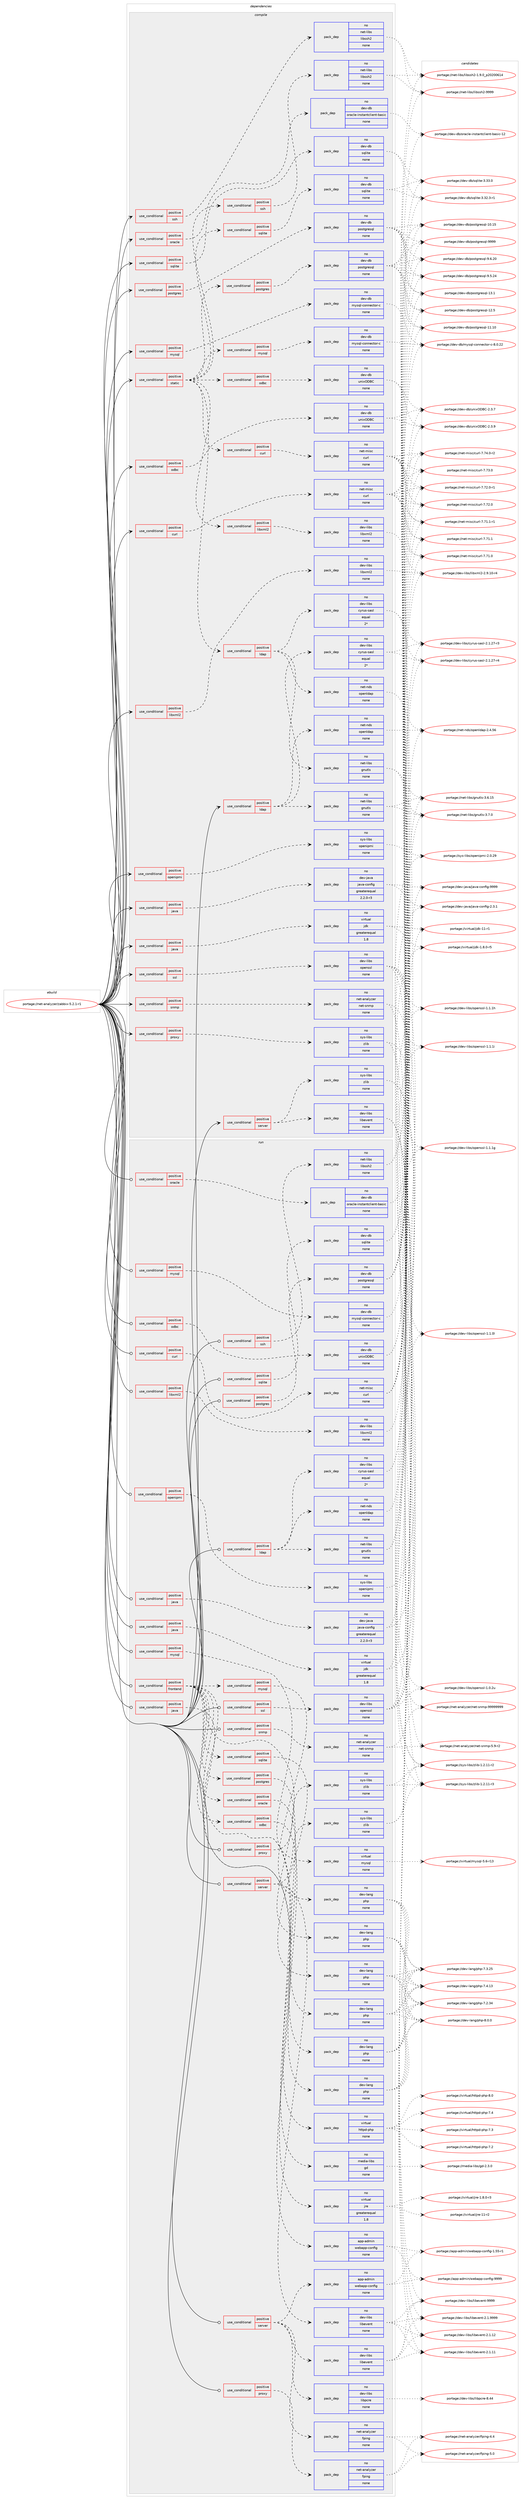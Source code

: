 digraph prolog {

# *************
# Graph options
# *************

newrank=true;
concentrate=true;
compound=true;
graph [rankdir=LR,fontname=Helvetica,fontsize=10,ranksep=1.5];#, ranksep=2.5, nodesep=0.2];
edge  [arrowhead=vee];
node  [fontname=Helvetica,fontsize=10];

# **********
# The ebuild
# **********

subgraph cluster_leftcol {
color=gray;
rank=same;
label=<<i>ebuild</i>>;
id [label="portage://net-analyzer/zabbix-5.2.1-r1", color=red, width=4, href="../net-analyzer/zabbix-5.2.1-r1.svg"];
}

# ****************
# The dependencies
# ****************

subgraph cluster_midcol {
color=gray;
label=<<i>dependencies</i>>;
subgraph cluster_compile {
fillcolor="#eeeeee";
style=filled;
label=<<i>compile</i>>;
subgraph cond4037 {
dependency13780 [label=<<TABLE BORDER="0" CELLBORDER="1" CELLSPACING="0" CELLPADDING="4"><TR><TD ROWSPAN="3" CELLPADDING="10">use_conditional</TD></TR><TR><TD>positive</TD></TR><TR><TD>curl</TD></TR></TABLE>>, shape=none, color=red];
subgraph pack9612 {
dependency13781 [label=<<TABLE BORDER="0" CELLBORDER="1" CELLSPACING="0" CELLPADDING="4" WIDTH="220"><TR><TD ROWSPAN="6" CELLPADDING="30">pack_dep</TD></TR><TR><TD WIDTH="110">no</TD></TR><TR><TD>net-misc</TD></TR><TR><TD>curl</TD></TR><TR><TD>none</TD></TR><TR><TD></TD></TR></TABLE>>, shape=none, color=blue];
}
dependency13780:e -> dependency13781:w [weight=20,style="dashed",arrowhead="vee"];
}
id:e -> dependency13780:w [weight=20,style="solid",arrowhead="vee"];
subgraph cond4038 {
dependency13782 [label=<<TABLE BORDER="0" CELLBORDER="1" CELLSPACING="0" CELLPADDING="4"><TR><TD ROWSPAN="3" CELLPADDING="10">use_conditional</TD></TR><TR><TD>positive</TD></TR><TR><TD>java</TD></TR></TABLE>>, shape=none, color=red];
subgraph pack9613 {
dependency13783 [label=<<TABLE BORDER="0" CELLBORDER="1" CELLSPACING="0" CELLPADDING="4" WIDTH="220"><TR><TD ROWSPAN="6" CELLPADDING="30">pack_dep</TD></TR><TR><TD WIDTH="110">no</TD></TR><TR><TD>dev-java</TD></TR><TR><TD>java-config</TD></TR><TR><TD>greaterequal</TD></TR><TR><TD>2.2.0-r3</TD></TR></TABLE>>, shape=none, color=blue];
}
dependency13782:e -> dependency13783:w [weight=20,style="dashed",arrowhead="vee"];
}
id:e -> dependency13782:w [weight=20,style="solid",arrowhead="vee"];
subgraph cond4039 {
dependency13784 [label=<<TABLE BORDER="0" CELLBORDER="1" CELLSPACING="0" CELLPADDING="4"><TR><TD ROWSPAN="3" CELLPADDING="10">use_conditional</TD></TR><TR><TD>positive</TD></TR><TR><TD>java</TD></TR></TABLE>>, shape=none, color=red];
subgraph pack9614 {
dependency13785 [label=<<TABLE BORDER="0" CELLBORDER="1" CELLSPACING="0" CELLPADDING="4" WIDTH="220"><TR><TD ROWSPAN="6" CELLPADDING="30">pack_dep</TD></TR><TR><TD WIDTH="110">no</TD></TR><TR><TD>virtual</TD></TR><TR><TD>jdk</TD></TR><TR><TD>greaterequal</TD></TR><TR><TD>1.8</TD></TR></TABLE>>, shape=none, color=blue];
}
dependency13784:e -> dependency13785:w [weight=20,style="dashed",arrowhead="vee"];
}
id:e -> dependency13784:w [weight=20,style="solid",arrowhead="vee"];
subgraph cond4040 {
dependency13786 [label=<<TABLE BORDER="0" CELLBORDER="1" CELLSPACING="0" CELLPADDING="4"><TR><TD ROWSPAN="3" CELLPADDING="10">use_conditional</TD></TR><TR><TD>positive</TD></TR><TR><TD>ldap</TD></TR></TABLE>>, shape=none, color=red];
subgraph pack9615 {
dependency13787 [label=<<TABLE BORDER="0" CELLBORDER="1" CELLSPACING="0" CELLPADDING="4" WIDTH="220"><TR><TD ROWSPAN="6" CELLPADDING="30">pack_dep</TD></TR><TR><TD WIDTH="110">no</TD></TR><TR><TD>dev-libs</TD></TR><TR><TD>cyrus-sasl</TD></TR><TR><TD>equal</TD></TR><TR><TD>2*</TD></TR></TABLE>>, shape=none, color=blue];
}
dependency13786:e -> dependency13787:w [weight=20,style="dashed",arrowhead="vee"];
subgraph pack9616 {
dependency13788 [label=<<TABLE BORDER="0" CELLBORDER="1" CELLSPACING="0" CELLPADDING="4" WIDTH="220"><TR><TD ROWSPAN="6" CELLPADDING="30">pack_dep</TD></TR><TR><TD WIDTH="110">no</TD></TR><TR><TD>net-libs</TD></TR><TR><TD>gnutls</TD></TR><TR><TD>none</TD></TR><TR><TD></TD></TR></TABLE>>, shape=none, color=blue];
}
dependency13786:e -> dependency13788:w [weight=20,style="dashed",arrowhead="vee"];
subgraph pack9617 {
dependency13789 [label=<<TABLE BORDER="0" CELLBORDER="1" CELLSPACING="0" CELLPADDING="4" WIDTH="220"><TR><TD ROWSPAN="6" CELLPADDING="30">pack_dep</TD></TR><TR><TD WIDTH="110">no</TD></TR><TR><TD>net-nds</TD></TR><TR><TD>openldap</TD></TR><TR><TD>none</TD></TR><TR><TD></TD></TR></TABLE>>, shape=none, color=blue];
}
dependency13786:e -> dependency13789:w [weight=20,style="dashed",arrowhead="vee"];
}
id:e -> dependency13786:w [weight=20,style="solid",arrowhead="vee"];
subgraph cond4041 {
dependency13790 [label=<<TABLE BORDER="0" CELLBORDER="1" CELLSPACING="0" CELLPADDING="4"><TR><TD ROWSPAN="3" CELLPADDING="10">use_conditional</TD></TR><TR><TD>positive</TD></TR><TR><TD>libxml2</TD></TR></TABLE>>, shape=none, color=red];
subgraph pack9618 {
dependency13791 [label=<<TABLE BORDER="0" CELLBORDER="1" CELLSPACING="0" CELLPADDING="4" WIDTH="220"><TR><TD ROWSPAN="6" CELLPADDING="30">pack_dep</TD></TR><TR><TD WIDTH="110">no</TD></TR><TR><TD>dev-libs</TD></TR><TR><TD>libxml2</TD></TR><TR><TD>none</TD></TR><TR><TD></TD></TR></TABLE>>, shape=none, color=blue];
}
dependency13790:e -> dependency13791:w [weight=20,style="dashed",arrowhead="vee"];
}
id:e -> dependency13790:w [weight=20,style="solid",arrowhead="vee"];
subgraph cond4042 {
dependency13792 [label=<<TABLE BORDER="0" CELLBORDER="1" CELLSPACING="0" CELLPADDING="4"><TR><TD ROWSPAN="3" CELLPADDING="10">use_conditional</TD></TR><TR><TD>positive</TD></TR><TR><TD>mysql</TD></TR></TABLE>>, shape=none, color=red];
subgraph pack9619 {
dependency13793 [label=<<TABLE BORDER="0" CELLBORDER="1" CELLSPACING="0" CELLPADDING="4" WIDTH="220"><TR><TD ROWSPAN="6" CELLPADDING="30">pack_dep</TD></TR><TR><TD WIDTH="110">no</TD></TR><TR><TD>dev-db</TD></TR><TR><TD>mysql-connector-c</TD></TR><TR><TD>none</TD></TR><TR><TD></TD></TR></TABLE>>, shape=none, color=blue];
}
dependency13792:e -> dependency13793:w [weight=20,style="dashed",arrowhead="vee"];
}
id:e -> dependency13792:w [weight=20,style="solid",arrowhead="vee"];
subgraph cond4043 {
dependency13794 [label=<<TABLE BORDER="0" CELLBORDER="1" CELLSPACING="0" CELLPADDING="4"><TR><TD ROWSPAN="3" CELLPADDING="10">use_conditional</TD></TR><TR><TD>positive</TD></TR><TR><TD>odbc</TD></TR></TABLE>>, shape=none, color=red];
subgraph pack9620 {
dependency13795 [label=<<TABLE BORDER="0" CELLBORDER="1" CELLSPACING="0" CELLPADDING="4" WIDTH="220"><TR><TD ROWSPAN="6" CELLPADDING="30">pack_dep</TD></TR><TR><TD WIDTH="110">no</TD></TR><TR><TD>dev-db</TD></TR><TR><TD>unixODBC</TD></TR><TR><TD>none</TD></TR><TR><TD></TD></TR></TABLE>>, shape=none, color=blue];
}
dependency13794:e -> dependency13795:w [weight=20,style="dashed",arrowhead="vee"];
}
id:e -> dependency13794:w [weight=20,style="solid",arrowhead="vee"];
subgraph cond4044 {
dependency13796 [label=<<TABLE BORDER="0" CELLBORDER="1" CELLSPACING="0" CELLPADDING="4"><TR><TD ROWSPAN="3" CELLPADDING="10">use_conditional</TD></TR><TR><TD>positive</TD></TR><TR><TD>openipmi</TD></TR></TABLE>>, shape=none, color=red];
subgraph pack9621 {
dependency13797 [label=<<TABLE BORDER="0" CELLBORDER="1" CELLSPACING="0" CELLPADDING="4" WIDTH="220"><TR><TD ROWSPAN="6" CELLPADDING="30">pack_dep</TD></TR><TR><TD WIDTH="110">no</TD></TR><TR><TD>sys-libs</TD></TR><TR><TD>openipmi</TD></TR><TR><TD>none</TD></TR><TR><TD></TD></TR></TABLE>>, shape=none, color=blue];
}
dependency13796:e -> dependency13797:w [weight=20,style="dashed",arrowhead="vee"];
}
id:e -> dependency13796:w [weight=20,style="solid",arrowhead="vee"];
subgraph cond4045 {
dependency13798 [label=<<TABLE BORDER="0" CELLBORDER="1" CELLSPACING="0" CELLPADDING="4"><TR><TD ROWSPAN="3" CELLPADDING="10">use_conditional</TD></TR><TR><TD>positive</TD></TR><TR><TD>oracle</TD></TR></TABLE>>, shape=none, color=red];
subgraph pack9622 {
dependency13799 [label=<<TABLE BORDER="0" CELLBORDER="1" CELLSPACING="0" CELLPADDING="4" WIDTH="220"><TR><TD ROWSPAN="6" CELLPADDING="30">pack_dep</TD></TR><TR><TD WIDTH="110">no</TD></TR><TR><TD>dev-db</TD></TR><TR><TD>oracle-instantclient-basic</TD></TR><TR><TD>none</TD></TR><TR><TD></TD></TR></TABLE>>, shape=none, color=blue];
}
dependency13798:e -> dependency13799:w [weight=20,style="dashed",arrowhead="vee"];
}
id:e -> dependency13798:w [weight=20,style="solid",arrowhead="vee"];
subgraph cond4046 {
dependency13800 [label=<<TABLE BORDER="0" CELLBORDER="1" CELLSPACING="0" CELLPADDING="4"><TR><TD ROWSPAN="3" CELLPADDING="10">use_conditional</TD></TR><TR><TD>positive</TD></TR><TR><TD>postgres</TD></TR></TABLE>>, shape=none, color=red];
subgraph pack9623 {
dependency13801 [label=<<TABLE BORDER="0" CELLBORDER="1" CELLSPACING="0" CELLPADDING="4" WIDTH="220"><TR><TD ROWSPAN="6" CELLPADDING="30">pack_dep</TD></TR><TR><TD WIDTH="110">no</TD></TR><TR><TD>dev-db</TD></TR><TR><TD>postgresql</TD></TR><TR><TD>none</TD></TR><TR><TD></TD></TR></TABLE>>, shape=none, color=blue];
}
dependency13800:e -> dependency13801:w [weight=20,style="dashed",arrowhead="vee"];
}
id:e -> dependency13800:w [weight=20,style="solid",arrowhead="vee"];
subgraph cond4047 {
dependency13802 [label=<<TABLE BORDER="0" CELLBORDER="1" CELLSPACING="0" CELLPADDING="4"><TR><TD ROWSPAN="3" CELLPADDING="10">use_conditional</TD></TR><TR><TD>positive</TD></TR><TR><TD>proxy</TD></TR></TABLE>>, shape=none, color=red];
subgraph pack9624 {
dependency13803 [label=<<TABLE BORDER="0" CELLBORDER="1" CELLSPACING="0" CELLPADDING="4" WIDTH="220"><TR><TD ROWSPAN="6" CELLPADDING="30">pack_dep</TD></TR><TR><TD WIDTH="110">no</TD></TR><TR><TD>sys-libs</TD></TR><TR><TD>zlib</TD></TR><TR><TD>none</TD></TR><TR><TD></TD></TR></TABLE>>, shape=none, color=blue];
}
dependency13802:e -> dependency13803:w [weight=20,style="dashed",arrowhead="vee"];
}
id:e -> dependency13802:w [weight=20,style="solid",arrowhead="vee"];
subgraph cond4048 {
dependency13804 [label=<<TABLE BORDER="0" CELLBORDER="1" CELLSPACING="0" CELLPADDING="4"><TR><TD ROWSPAN="3" CELLPADDING="10">use_conditional</TD></TR><TR><TD>positive</TD></TR><TR><TD>server</TD></TR></TABLE>>, shape=none, color=red];
subgraph pack9625 {
dependency13805 [label=<<TABLE BORDER="0" CELLBORDER="1" CELLSPACING="0" CELLPADDING="4" WIDTH="220"><TR><TD ROWSPAN="6" CELLPADDING="30">pack_dep</TD></TR><TR><TD WIDTH="110">no</TD></TR><TR><TD>dev-libs</TD></TR><TR><TD>libevent</TD></TR><TR><TD>none</TD></TR><TR><TD></TD></TR></TABLE>>, shape=none, color=blue];
}
dependency13804:e -> dependency13805:w [weight=20,style="dashed",arrowhead="vee"];
subgraph pack9626 {
dependency13806 [label=<<TABLE BORDER="0" CELLBORDER="1" CELLSPACING="0" CELLPADDING="4" WIDTH="220"><TR><TD ROWSPAN="6" CELLPADDING="30">pack_dep</TD></TR><TR><TD WIDTH="110">no</TD></TR><TR><TD>sys-libs</TD></TR><TR><TD>zlib</TD></TR><TR><TD>none</TD></TR><TR><TD></TD></TR></TABLE>>, shape=none, color=blue];
}
dependency13804:e -> dependency13806:w [weight=20,style="dashed",arrowhead="vee"];
}
id:e -> dependency13804:w [weight=20,style="solid",arrowhead="vee"];
subgraph cond4049 {
dependency13807 [label=<<TABLE BORDER="0" CELLBORDER="1" CELLSPACING="0" CELLPADDING="4"><TR><TD ROWSPAN="3" CELLPADDING="10">use_conditional</TD></TR><TR><TD>positive</TD></TR><TR><TD>snmp</TD></TR></TABLE>>, shape=none, color=red];
subgraph pack9627 {
dependency13808 [label=<<TABLE BORDER="0" CELLBORDER="1" CELLSPACING="0" CELLPADDING="4" WIDTH="220"><TR><TD ROWSPAN="6" CELLPADDING="30">pack_dep</TD></TR><TR><TD WIDTH="110">no</TD></TR><TR><TD>net-analyzer</TD></TR><TR><TD>net-snmp</TD></TR><TR><TD>none</TD></TR><TR><TD></TD></TR></TABLE>>, shape=none, color=blue];
}
dependency13807:e -> dependency13808:w [weight=20,style="dashed",arrowhead="vee"];
}
id:e -> dependency13807:w [weight=20,style="solid",arrowhead="vee"];
subgraph cond4050 {
dependency13809 [label=<<TABLE BORDER="0" CELLBORDER="1" CELLSPACING="0" CELLPADDING="4"><TR><TD ROWSPAN="3" CELLPADDING="10">use_conditional</TD></TR><TR><TD>positive</TD></TR><TR><TD>sqlite</TD></TR></TABLE>>, shape=none, color=red];
subgraph pack9628 {
dependency13810 [label=<<TABLE BORDER="0" CELLBORDER="1" CELLSPACING="0" CELLPADDING="4" WIDTH="220"><TR><TD ROWSPAN="6" CELLPADDING="30">pack_dep</TD></TR><TR><TD WIDTH="110">no</TD></TR><TR><TD>dev-db</TD></TR><TR><TD>sqlite</TD></TR><TR><TD>none</TD></TR><TR><TD></TD></TR></TABLE>>, shape=none, color=blue];
}
dependency13809:e -> dependency13810:w [weight=20,style="dashed",arrowhead="vee"];
}
id:e -> dependency13809:w [weight=20,style="solid",arrowhead="vee"];
subgraph cond4051 {
dependency13811 [label=<<TABLE BORDER="0" CELLBORDER="1" CELLSPACING="0" CELLPADDING="4"><TR><TD ROWSPAN="3" CELLPADDING="10">use_conditional</TD></TR><TR><TD>positive</TD></TR><TR><TD>ssh</TD></TR></TABLE>>, shape=none, color=red];
subgraph pack9629 {
dependency13812 [label=<<TABLE BORDER="0" CELLBORDER="1" CELLSPACING="0" CELLPADDING="4" WIDTH="220"><TR><TD ROWSPAN="6" CELLPADDING="30">pack_dep</TD></TR><TR><TD WIDTH="110">no</TD></TR><TR><TD>net-libs</TD></TR><TR><TD>libssh2</TD></TR><TR><TD>none</TD></TR><TR><TD></TD></TR></TABLE>>, shape=none, color=blue];
}
dependency13811:e -> dependency13812:w [weight=20,style="dashed",arrowhead="vee"];
}
id:e -> dependency13811:w [weight=20,style="solid",arrowhead="vee"];
subgraph cond4052 {
dependency13813 [label=<<TABLE BORDER="0" CELLBORDER="1" CELLSPACING="0" CELLPADDING="4"><TR><TD ROWSPAN="3" CELLPADDING="10">use_conditional</TD></TR><TR><TD>positive</TD></TR><TR><TD>ssl</TD></TR></TABLE>>, shape=none, color=red];
subgraph pack9630 {
dependency13814 [label=<<TABLE BORDER="0" CELLBORDER="1" CELLSPACING="0" CELLPADDING="4" WIDTH="220"><TR><TD ROWSPAN="6" CELLPADDING="30">pack_dep</TD></TR><TR><TD WIDTH="110">no</TD></TR><TR><TD>dev-libs</TD></TR><TR><TD>openssl</TD></TR><TR><TD>none</TD></TR><TR><TD></TD></TR></TABLE>>, shape=none, color=blue];
}
dependency13813:e -> dependency13814:w [weight=20,style="dashed",arrowhead="vee"];
}
id:e -> dependency13813:w [weight=20,style="solid",arrowhead="vee"];
subgraph cond4053 {
dependency13815 [label=<<TABLE BORDER="0" CELLBORDER="1" CELLSPACING="0" CELLPADDING="4"><TR><TD ROWSPAN="3" CELLPADDING="10">use_conditional</TD></TR><TR><TD>positive</TD></TR><TR><TD>static</TD></TR></TABLE>>, shape=none, color=red];
subgraph cond4054 {
dependency13816 [label=<<TABLE BORDER="0" CELLBORDER="1" CELLSPACING="0" CELLPADDING="4"><TR><TD ROWSPAN="3" CELLPADDING="10">use_conditional</TD></TR><TR><TD>positive</TD></TR><TR><TD>curl</TD></TR></TABLE>>, shape=none, color=red];
subgraph pack9631 {
dependency13817 [label=<<TABLE BORDER="0" CELLBORDER="1" CELLSPACING="0" CELLPADDING="4" WIDTH="220"><TR><TD ROWSPAN="6" CELLPADDING="30">pack_dep</TD></TR><TR><TD WIDTH="110">no</TD></TR><TR><TD>net-misc</TD></TR><TR><TD>curl</TD></TR><TR><TD>none</TD></TR><TR><TD></TD></TR></TABLE>>, shape=none, color=blue];
}
dependency13816:e -> dependency13817:w [weight=20,style="dashed",arrowhead="vee"];
}
dependency13815:e -> dependency13816:w [weight=20,style="dashed",arrowhead="vee"];
subgraph cond4055 {
dependency13818 [label=<<TABLE BORDER="0" CELLBORDER="1" CELLSPACING="0" CELLPADDING="4"><TR><TD ROWSPAN="3" CELLPADDING="10">use_conditional</TD></TR><TR><TD>positive</TD></TR><TR><TD>ldap</TD></TR></TABLE>>, shape=none, color=red];
subgraph pack9632 {
dependency13819 [label=<<TABLE BORDER="0" CELLBORDER="1" CELLSPACING="0" CELLPADDING="4" WIDTH="220"><TR><TD ROWSPAN="6" CELLPADDING="30">pack_dep</TD></TR><TR><TD WIDTH="110">no</TD></TR><TR><TD>dev-libs</TD></TR><TR><TD>cyrus-sasl</TD></TR><TR><TD>equal</TD></TR><TR><TD>2*</TD></TR></TABLE>>, shape=none, color=blue];
}
dependency13818:e -> dependency13819:w [weight=20,style="dashed",arrowhead="vee"];
subgraph pack9633 {
dependency13820 [label=<<TABLE BORDER="0" CELLBORDER="1" CELLSPACING="0" CELLPADDING="4" WIDTH="220"><TR><TD ROWSPAN="6" CELLPADDING="30">pack_dep</TD></TR><TR><TD WIDTH="110">no</TD></TR><TR><TD>net-libs</TD></TR><TR><TD>gnutls</TD></TR><TR><TD>none</TD></TR><TR><TD></TD></TR></TABLE>>, shape=none, color=blue];
}
dependency13818:e -> dependency13820:w [weight=20,style="dashed",arrowhead="vee"];
subgraph pack9634 {
dependency13821 [label=<<TABLE BORDER="0" CELLBORDER="1" CELLSPACING="0" CELLPADDING="4" WIDTH="220"><TR><TD ROWSPAN="6" CELLPADDING="30">pack_dep</TD></TR><TR><TD WIDTH="110">no</TD></TR><TR><TD>net-nds</TD></TR><TR><TD>openldap</TD></TR><TR><TD>none</TD></TR><TR><TD></TD></TR></TABLE>>, shape=none, color=blue];
}
dependency13818:e -> dependency13821:w [weight=20,style="dashed",arrowhead="vee"];
}
dependency13815:e -> dependency13818:w [weight=20,style="dashed",arrowhead="vee"];
subgraph cond4056 {
dependency13822 [label=<<TABLE BORDER="0" CELLBORDER="1" CELLSPACING="0" CELLPADDING="4"><TR><TD ROWSPAN="3" CELLPADDING="10">use_conditional</TD></TR><TR><TD>positive</TD></TR><TR><TD>libxml2</TD></TR></TABLE>>, shape=none, color=red];
subgraph pack9635 {
dependency13823 [label=<<TABLE BORDER="0" CELLBORDER="1" CELLSPACING="0" CELLPADDING="4" WIDTH="220"><TR><TD ROWSPAN="6" CELLPADDING="30">pack_dep</TD></TR><TR><TD WIDTH="110">no</TD></TR><TR><TD>dev-libs</TD></TR><TR><TD>libxml2</TD></TR><TR><TD>none</TD></TR><TR><TD></TD></TR></TABLE>>, shape=none, color=blue];
}
dependency13822:e -> dependency13823:w [weight=20,style="dashed",arrowhead="vee"];
}
dependency13815:e -> dependency13822:w [weight=20,style="dashed",arrowhead="vee"];
subgraph cond4057 {
dependency13824 [label=<<TABLE BORDER="0" CELLBORDER="1" CELLSPACING="0" CELLPADDING="4"><TR><TD ROWSPAN="3" CELLPADDING="10">use_conditional</TD></TR><TR><TD>positive</TD></TR><TR><TD>mysql</TD></TR></TABLE>>, shape=none, color=red];
subgraph pack9636 {
dependency13825 [label=<<TABLE BORDER="0" CELLBORDER="1" CELLSPACING="0" CELLPADDING="4" WIDTH="220"><TR><TD ROWSPAN="6" CELLPADDING="30">pack_dep</TD></TR><TR><TD WIDTH="110">no</TD></TR><TR><TD>dev-db</TD></TR><TR><TD>mysql-connector-c</TD></TR><TR><TD>none</TD></TR><TR><TD></TD></TR></TABLE>>, shape=none, color=blue];
}
dependency13824:e -> dependency13825:w [weight=20,style="dashed",arrowhead="vee"];
}
dependency13815:e -> dependency13824:w [weight=20,style="dashed",arrowhead="vee"];
subgraph cond4058 {
dependency13826 [label=<<TABLE BORDER="0" CELLBORDER="1" CELLSPACING="0" CELLPADDING="4"><TR><TD ROWSPAN="3" CELLPADDING="10">use_conditional</TD></TR><TR><TD>positive</TD></TR><TR><TD>odbc</TD></TR></TABLE>>, shape=none, color=red];
subgraph pack9637 {
dependency13827 [label=<<TABLE BORDER="0" CELLBORDER="1" CELLSPACING="0" CELLPADDING="4" WIDTH="220"><TR><TD ROWSPAN="6" CELLPADDING="30">pack_dep</TD></TR><TR><TD WIDTH="110">no</TD></TR><TR><TD>dev-db</TD></TR><TR><TD>unixODBC</TD></TR><TR><TD>none</TD></TR><TR><TD></TD></TR></TABLE>>, shape=none, color=blue];
}
dependency13826:e -> dependency13827:w [weight=20,style="dashed",arrowhead="vee"];
}
dependency13815:e -> dependency13826:w [weight=20,style="dashed",arrowhead="vee"];
subgraph cond4059 {
dependency13828 [label=<<TABLE BORDER="0" CELLBORDER="1" CELLSPACING="0" CELLPADDING="4"><TR><TD ROWSPAN="3" CELLPADDING="10">use_conditional</TD></TR><TR><TD>positive</TD></TR><TR><TD>postgres</TD></TR></TABLE>>, shape=none, color=red];
subgraph pack9638 {
dependency13829 [label=<<TABLE BORDER="0" CELLBORDER="1" CELLSPACING="0" CELLPADDING="4" WIDTH="220"><TR><TD ROWSPAN="6" CELLPADDING="30">pack_dep</TD></TR><TR><TD WIDTH="110">no</TD></TR><TR><TD>dev-db</TD></TR><TR><TD>postgresql</TD></TR><TR><TD>none</TD></TR><TR><TD></TD></TR></TABLE>>, shape=none, color=blue];
}
dependency13828:e -> dependency13829:w [weight=20,style="dashed",arrowhead="vee"];
}
dependency13815:e -> dependency13828:w [weight=20,style="dashed",arrowhead="vee"];
subgraph cond4060 {
dependency13830 [label=<<TABLE BORDER="0" CELLBORDER="1" CELLSPACING="0" CELLPADDING="4"><TR><TD ROWSPAN="3" CELLPADDING="10">use_conditional</TD></TR><TR><TD>positive</TD></TR><TR><TD>sqlite</TD></TR></TABLE>>, shape=none, color=red];
subgraph pack9639 {
dependency13831 [label=<<TABLE BORDER="0" CELLBORDER="1" CELLSPACING="0" CELLPADDING="4" WIDTH="220"><TR><TD ROWSPAN="6" CELLPADDING="30">pack_dep</TD></TR><TR><TD WIDTH="110">no</TD></TR><TR><TD>dev-db</TD></TR><TR><TD>sqlite</TD></TR><TR><TD>none</TD></TR><TR><TD></TD></TR></TABLE>>, shape=none, color=blue];
}
dependency13830:e -> dependency13831:w [weight=20,style="dashed",arrowhead="vee"];
}
dependency13815:e -> dependency13830:w [weight=20,style="dashed",arrowhead="vee"];
subgraph cond4061 {
dependency13832 [label=<<TABLE BORDER="0" CELLBORDER="1" CELLSPACING="0" CELLPADDING="4"><TR><TD ROWSPAN="3" CELLPADDING="10">use_conditional</TD></TR><TR><TD>positive</TD></TR><TR><TD>ssh</TD></TR></TABLE>>, shape=none, color=red];
subgraph pack9640 {
dependency13833 [label=<<TABLE BORDER="0" CELLBORDER="1" CELLSPACING="0" CELLPADDING="4" WIDTH="220"><TR><TD ROWSPAN="6" CELLPADDING="30">pack_dep</TD></TR><TR><TD WIDTH="110">no</TD></TR><TR><TD>net-libs</TD></TR><TR><TD>libssh2</TD></TR><TR><TD>none</TD></TR><TR><TD></TD></TR></TABLE>>, shape=none, color=blue];
}
dependency13832:e -> dependency13833:w [weight=20,style="dashed",arrowhead="vee"];
}
dependency13815:e -> dependency13832:w [weight=20,style="dashed",arrowhead="vee"];
}
id:e -> dependency13815:w [weight=20,style="solid",arrowhead="vee"];
}
subgraph cluster_compileandrun {
fillcolor="#eeeeee";
style=filled;
label=<<i>compile and run</i>>;
}
subgraph cluster_run {
fillcolor="#eeeeee";
style=filled;
label=<<i>run</i>>;
subgraph cond4062 {
dependency13834 [label=<<TABLE BORDER="0" CELLBORDER="1" CELLSPACING="0" CELLPADDING="4"><TR><TD ROWSPAN="3" CELLPADDING="10">use_conditional</TD></TR><TR><TD>positive</TD></TR><TR><TD>curl</TD></TR></TABLE>>, shape=none, color=red];
subgraph pack9641 {
dependency13835 [label=<<TABLE BORDER="0" CELLBORDER="1" CELLSPACING="0" CELLPADDING="4" WIDTH="220"><TR><TD ROWSPAN="6" CELLPADDING="30">pack_dep</TD></TR><TR><TD WIDTH="110">no</TD></TR><TR><TD>net-misc</TD></TR><TR><TD>curl</TD></TR><TR><TD>none</TD></TR><TR><TD></TD></TR></TABLE>>, shape=none, color=blue];
}
dependency13834:e -> dependency13835:w [weight=20,style="dashed",arrowhead="vee"];
}
id:e -> dependency13834:w [weight=20,style="solid",arrowhead="odot"];
subgraph cond4063 {
dependency13836 [label=<<TABLE BORDER="0" CELLBORDER="1" CELLSPACING="0" CELLPADDING="4"><TR><TD ROWSPAN="3" CELLPADDING="10">use_conditional</TD></TR><TR><TD>positive</TD></TR><TR><TD>frontend</TD></TR></TABLE>>, shape=none, color=red];
subgraph pack9642 {
dependency13837 [label=<<TABLE BORDER="0" CELLBORDER="1" CELLSPACING="0" CELLPADDING="4" WIDTH="220"><TR><TD ROWSPAN="6" CELLPADDING="30">pack_dep</TD></TR><TR><TD WIDTH="110">no</TD></TR><TR><TD>app-admin</TD></TR><TR><TD>webapp-config</TD></TR><TR><TD>none</TD></TR><TR><TD></TD></TR></TABLE>>, shape=none, color=blue];
}
dependency13836:e -> dependency13837:w [weight=20,style="dashed",arrowhead="vee"];
subgraph pack9643 {
dependency13838 [label=<<TABLE BORDER="0" CELLBORDER="1" CELLSPACING="0" CELLPADDING="4" WIDTH="220"><TR><TD ROWSPAN="6" CELLPADDING="30">pack_dep</TD></TR><TR><TD WIDTH="110">no</TD></TR><TR><TD>dev-lang</TD></TR><TR><TD>php</TD></TR><TR><TD>none</TD></TR><TR><TD></TD></TR></TABLE>>, shape=none, color=blue];
}
dependency13836:e -> dependency13838:w [weight=20,style="dashed",arrowhead="vee"];
subgraph pack9644 {
dependency13839 [label=<<TABLE BORDER="0" CELLBORDER="1" CELLSPACING="0" CELLPADDING="4" WIDTH="220"><TR><TD ROWSPAN="6" CELLPADDING="30">pack_dep</TD></TR><TR><TD WIDTH="110">no</TD></TR><TR><TD>media-libs</TD></TR><TR><TD>gd</TD></TR><TR><TD>none</TD></TR><TR><TD></TD></TR></TABLE>>, shape=none, color=blue];
}
dependency13836:e -> dependency13839:w [weight=20,style="dashed",arrowhead="vee"];
subgraph pack9645 {
dependency13840 [label=<<TABLE BORDER="0" CELLBORDER="1" CELLSPACING="0" CELLPADDING="4" WIDTH="220"><TR><TD ROWSPAN="6" CELLPADDING="30">pack_dep</TD></TR><TR><TD WIDTH="110">no</TD></TR><TR><TD>virtual</TD></TR><TR><TD>httpd-php</TD></TR><TR><TD>none</TD></TR><TR><TD></TD></TR></TABLE>>, shape=none, color=blue];
}
dependency13836:e -> dependency13840:w [weight=20,style="dashed",arrowhead="vee"];
subgraph cond4064 {
dependency13841 [label=<<TABLE BORDER="0" CELLBORDER="1" CELLSPACING="0" CELLPADDING="4"><TR><TD ROWSPAN="3" CELLPADDING="10">use_conditional</TD></TR><TR><TD>positive</TD></TR><TR><TD>mysql</TD></TR></TABLE>>, shape=none, color=red];
subgraph pack9646 {
dependency13842 [label=<<TABLE BORDER="0" CELLBORDER="1" CELLSPACING="0" CELLPADDING="4" WIDTH="220"><TR><TD ROWSPAN="6" CELLPADDING="30">pack_dep</TD></TR><TR><TD WIDTH="110">no</TD></TR><TR><TD>dev-lang</TD></TR><TR><TD>php</TD></TR><TR><TD>none</TD></TR><TR><TD></TD></TR></TABLE>>, shape=none, color=blue];
}
dependency13841:e -> dependency13842:w [weight=20,style="dashed",arrowhead="vee"];
}
dependency13836:e -> dependency13841:w [weight=20,style="dashed",arrowhead="vee"];
subgraph cond4065 {
dependency13843 [label=<<TABLE BORDER="0" CELLBORDER="1" CELLSPACING="0" CELLPADDING="4"><TR><TD ROWSPAN="3" CELLPADDING="10">use_conditional</TD></TR><TR><TD>positive</TD></TR><TR><TD>odbc</TD></TR></TABLE>>, shape=none, color=red];
subgraph pack9647 {
dependency13844 [label=<<TABLE BORDER="0" CELLBORDER="1" CELLSPACING="0" CELLPADDING="4" WIDTH="220"><TR><TD ROWSPAN="6" CELLPADDING="30">pack_dep</TD></TR><TR><TD WIDTH="110">no</TD></TR><TR><TD>dev-lang</TD></TR><TR><TD>php</TD></TR><TR><TD>none</TD></TR><TR><TD></TD></TR></TABLE>>, shape=none, color=blue];
}
dependency13843:e -> dependency13844:w [weight=20,style="dashed",arrowhead="vee"];
}
dependency13836:e -> dependency13843:w [weight=20,style="dashed",arrowhead="vee"];
subgraph cond4066 {
dependency13845 [label=<<TABLE BORDER="0" CELLBORDER="1" CELLSPACING="0" CELLPADDING="4"><TR><TD ROWSPAN="3" CELLPADDING="10">use_conditional</TD></TR><TR><TD>positive</TD></TR><TR><TD>oracle</TD></TR></TABLE>>, shape=none, color=red];
subgraph pack9648 {
dependency13846 [label=<<TABLE BORDER="0" CELLBORDER="1" CELLSPACING="0" CELLPADDING="4" WIDTH="220"><TR><TD ROWSPAN="6" CELLPADDING="30">pack_dep</TD></TR><TR><TD WIDTH="110">no</TD></TR><TR><TD>dev-lang</TD></TR><TR><TD>php</TD></TR><TR><TD>none</TD></TR><TR><TD></TD></TR></TABLE>>, shape=none, color=blue];
}
dependency13845:e -> dependency13846:w [weight=20,style="dashed",arrowhead="vee"];
}
dependency13836:e -> dependency13845:w [weight=20,style="dashed",arrowhead="vee"];
subgraph cond4067 {
dependency13847 [label=<<TABLE BORDER="0" CELLBORDER="1" CELLSPACING="0" CELLPADDING="4"><TR><TD ROWSPAN="3" CELLPADDING="10">use_conditional</TD></TR><TR><TD>positive</TD></TR><TR><TD>postgres</TD></TR></TABLE>>, shape=none, color=red];
subgraph pack9649 {
dependency13848 [label=<<TABLE BORDER="0" CELLBORDER="1" CELLSPACING="0" CELLPADDING="4" WIDTH="220"><TR><TD ROWSPAN="6" CELLPADDING="30">pack_dep</TD></TR><TR><TD WIDTH="110">no</TD></TR><TR><TD>dev-lang</TD></TR><TR><TD>php</TD></TR><TR><TD>none</TD></TR><TR><TD></TD></TR></TABLE>>, shape=none, color=blue];
}
dependency13847:e -> dependency13848:w [weight=20,style="dashed",arrowhead="vee"];
}
dependency13836:e -> dependency13847:w [weight=20,style="dashed",arrowhead="vee"];
subgraph cond4068 {
dependency13849 [label=<<TABLE BORDER="0" CELLBORDER="1" CELLSPACING="0" CELLPADDING="4"><TR><TD ROWSPAN="3" CELLPADDING="10">use_conditional</TD></TR><TR><TD>positive</TD></TR><TR><TD>sqlite</TD></TR></TABLE>>, shape=none, color=red];
subgraph pack9650 {
dependency13850 [label=<<TABLE BORDER="0" CELLBORDER="1" CELLSPACING="0" CELLPADDING="4" WIDTH="220"><TR><TD ROWSPAN="6" CELLPADDING="30">pack_dep</TD></TR><TR><TD WIDTH="110">no</TD></TR><TR><TD>dev-lang</TD></TR><TR><TD>php</TD></TR><TR><TD>none</TD></TR><TR><TD></TD></TR></TABLE>>, shape=none, color=blue];
}
dependency13849:e -> dependency13850:w [weight=20,style="dashed",arrowhead="vee"];
}
dependency13836:e -> dependency13849:w [weight=20,style="dashed",arrowhead="vee"];
}
id:e -> dependency13836:w [weight=20,style="solid",arrowhead="odot"];
subgraph cond4069 {
dependency13851 [label=<<TABLE BORDER="0" CELLBORDER="1" CELLSPACING="0" CELLPADDING="4"><TR><TD ROWSPAN="3" CELLPADDING="10">use_conditional</TD></TR><TR><TD>positive</TD></TR><TR><TD>java</TD></TR></TABLE>>, shape=none, color=red];
subgraph pack9651 {
dependency13852 [label=<<TABLE BORDER="0" CELLBORDER="1" CELLSPACING="0" CELLPADDING="4" WIDTH="220"><TR><TD ROWSPAN="6" CELLPADDING="30">pack_dep</TD></TR><TR><TD WIDTH="110">no</TD></TR><TR><TD>dev-java</TD></TR><TR><TD>java-config</TD></TR><TR><TD>greaterequal</TD></TR><TR><TD>2.2.0-r3</TD></TR></TABLE>>, shape=none, color=blue];
}
dependency13851:e -> dependency13852:w [weight=20,style="dashed",arrowhead="vee"];
}
id:e -> dependency13851:w [weight=20,style="solid",arrowhead="odot"];
subgraph cond4070 {
dependency13853 [label=<<TABLE BORDER="0" CELLBORDER="1" CELLSPACING="0" CELLPADDING="4"><TR><TD ROWSPAN="3" CELLPADDING="10">use_conditional</TD></TR><TR><TD>positive</TD></TR><TR><TD>java</TD></TR></TABLE>>, shape=none, color=red];
subgraph pack9652 {
dependency13854 [label=<<TABLE BORDER="0" CELLBORDER="1" CELLSPACING="0" CELLPADDING="4" WIDTH="220"><TR><TD ROWSPAN="6" CELLPADDING="30">pack_dep</TD></TR><TR><TD WIDTH="110">no</TD></TR><TR><TD>virtual</TD></TR><TR><TD>jdk</TD></TR><TR><TD>greaterequal</TD></TR><TR><TD>1.8</TD></TR></TABLE>>, shape=none, color=blue];
}
dependency13853:e -> dependency13854:w [weight=20,style="dashed",arrowhead="vee"];
}
id:e -> dependency13853:w [weight=20,style="solid",arrowhead="odot"];
subgraph cond4071 {
dependency13855 [label=<<TABLE BORDER="0" CELLBORDER="1" CELLSPACING="0" CELLPADDING="4"><TR><TD ROWSPAN="3" CELLPADDING="10">use_conditional</TD></TR><TR><TD>positive</TD></TR><TR><TD>java</TD></TR></TABLE>>, shape=none, color=red];
subgraph pack9653 {
dependency13856 [label=<<TABLE BORDER="0" CELLBORDER="1" CELLSPACING="0" CELLPADDING="4" WIDTH="220"><TR><TD ROWSPAN="6" CELLPADDING="30">pack_dep</TD></TR><TR><TD WIDTH="110">no</TD></TR><TR><TD>virtual</TD></TR><TR><TD>jre</TD></TR><TR><TD>greaterequal</TD></TR><TR><TD>1.8</TD></TR></TABLE>>, shape=none, color=blue];
}
dependency13855:e -> dependency13856:w [weight=20,style="dashed",arrowhead="vee"];
}
id:e -> dependency13855:w [weight=20,style="solid",arrowhead="odot"];
subgraph cond4072 {
dependency13857 [label=<<TABLE BORDER="0" CELLBORDER="1" CELLSPACING="0" CELLPADDING="4"><TR><TD ROWSPAN="3" CELLPADDING="10">use_conditional</TD></TR><TR><TD>positive</TD></TR><TR><TD>ldap</TD></TR></TABLE>>, shape=none, color=red];
subgraph pack9654 {
dependency13858 [label=<<TABLE BORDER="0" CELLBORDER="1" CELLSPACING="0" CELLPADDING="4" WIDTH="220"><TR><TD ROWSPAN="6" CELLPADDING="30">pack_dep</TD></TR><TR><TD WIDTH="110">no</TD></TR><TR><TD>dev-libs</TD></TR><TR><TD>cyrus-sasl</TD></TR><TR><TD>equal</TD></TR><TR><TD>2*</TD></TR></TABLE>>, shape=none, color=blue];
}
dependency13857:e -> dependency13858:w [weight=20,style="dashed",arrowhead="vee"];
subgraph pack9655 {
dependency13859 [label=<<TABLE BORDER="0" CELLBORDER="1" CELLSPACING="0" CELLPADDING="4" WIDTH="220"><TR><TD ROWSPAN="6" CELLPADDING="30">pack_dep</TD></TR><TR><TD WIDTH="110">no</TD></TR><TR><TD>net-libs</TD></TR><TR><TD>gnutls</TD></TR><TR><TD>none</TD></TR><TR><TD></TD></TR></TABLE>>, shape=none, color=blue];
}
dependency13857:e -> dependency13859:w [weight=20,style="dashed",arrowhead="vee"];
subgraph pack9656 {
dependency13860 [label=<<TABLE BORDER="0" CELLBORDER="1" CELLSPACING="0" CELLPADDING="4" WIDTH="220"><TR><TD ROWSPAN="6" CELLPADDING="30">pack_dep</TD></TR><TR><TD WIDTH="110">no</TD></TR><TR><TD>net-nds</TD></TR><TR><TD>openldap</TD></TR><TR><TD>none</TD></TR><TR><TD></TD></TR></TABLE>>, shape=none, color=blue];
}
dependency13857:e -> dependency13860:w [weight=20,style="dashed",arrowhead="vee"];
}
id:e -> dependency13857:w [weight=20,style="solid",arrowhead="odot"];
subgraph cond4073 {
dependency13861 [label=<<TABLE BORDER="0" CELLBORDER="1" CELLSPACING="0" CELLPADDING="4"><TR><TD ROWSPAN="3" CELLPADDING="10">use_conditional</TD></TR><TR><TD>positive</TD></TR><TR><TD>libxml2</TD></TR></TABLE>>, shape=none, color=red];
subgraph pack9657 {
dependency13862 [label=<<TABLE BORDER="0" CELLBORDER="1" CELLSPACING="0" CELLPADDING="4" WIDTH="220"><TR><TD ROWSPAN="6" CELLPADDING="30">pack_dep</TD></TR><TR><TD WIDTH="110">no</TD></TR><TR><TD>dev-libs</TD></TR><TR><TD>libxml2</TD></TR><TR><TD>none</TD></TR><TR><TD></TD></TR></TABLE>>, shape=none, color=blue];
}
dependency13861:e -> dependency13862:w [weight=20,style="dashed",arrowhead="vee"];
}
id:e -> dependency13861:w [weight=20,style="solid",arrowhead="odot"];
subgraph cond4074 {
dependency13863 [label=<<TABLE BORDER="0" CELLBORDER="1" CELLSPACING="0" CELLPADDING="4"><TR><TD ROWSPAN="3" CELLPADDING="10">use_conditional</TD></TR><TR><TD>positive</TD></TR><TR><TD>mysql</TD></TR></TABLE>>, shape=none, color=red];
subgraph pack9658 {
dependency13864 [label=<<TABLE BORDER="0" CELLBORDER="1" CELLSPACING="0" CELLPADDING="4" WIDTH="220"><TR><TD ROWSPAN="6" CELLPADDING="30">pack_dep</TD></TR><TR><TD WIDTH="110">no</TD></TR><TR><TD>dev-db</TD></TR><TR><TD>mysql-connector-c</TD></TR><TR><TD>none</TD></TR><TR><TD></TD></TR></TABLE>>, shape=none, color=blue];
}
dependency13863:e -> dependency13864:w [weight=20,style="dashed",arrowhead="vee"];
}
id:e -> dependency13863:w [weight=20,style="solid",arrowhead="odot"];
subgraph cond4075 {
dependency13865 [label=<<TABLE BORDER="0" CELLBORDER="1" CELLSPACING="0" CELLPADDING="4"><TR><TD ROWSPAN="3" CELLPADDING="10">use_conditional</TD></TR><TR><TD>positive</TD></TR><TR><TD>mysql</TD></TR></TABLE>>, shape=none, color=red];
subgraph pack9659 {
dependency13866 [label=<<TABLE BORDER="0" CELLBORDER="1" CELLSPACING="0" CELLPADDING="4" WIDTH="220"><TR><TD ROWSPAN="6" CELLPADDING="30">pack_dep</TD></TR><TR><TD WIDTH="110">no</TD></TR><TR><TD>virtual</TD></TR><TR><TD>mysql</TD></TR><TR><TD>none</TD></TR><TR><TD></TD></TR></TABLE>>, shape=none, color=blue];
}
dependency13865:e -> dependency13866:w [weight=20,style="dashed",arrowhead="vee"];
}
id:e -> dependency13865:w [weight=20,style="solid",arrowhead="odot"];
subgraph cond4076 {
dependency13867 [label=<<TABLE BORDER="0" CELLBORDER="1" CELLSPACING="0" CELLPADDING="4"><TR><TD ROWSPAN="3" CELLPADDING="10">use_conditional</TD></TR><TR><TD>positive</TD></TR><TR><TD>odbc</TD></TR></TABLE>>, shape=none, color=red];
subgraph pack9660 {
dependency13868 [label=<<TABLE BORDER="0" CELLBORDER="1" CELLSPACING="0" CELLPADDING="4" WIDTH="220"><TR><TD ROWSPAN="6" CELLPADDING="30">pack_dep</TD></TR><TR><TD WIDTH="110">no</TD></TR><TR><TD>dev-db</TD></TR><TR><TD>unixODBC</TD></TR><TR><TD>none</TD></TR><TR><TD></TD></TR></TABLE>>, shape=none, color=blue];
}
dependency13867:e -> dependency13868:w [weight=20,style="dashed",arrowhead="vee"];
}
id:e -> dependency13867:w [weight=20,style="solid",arrowhead="odot"];
subgraph cond4077 {
dependency13869 [label=<<TABLE BORDER="0" CELLBORDER="1" CELLSPACING="0" CELLPADDING="4"><TR><TD ROWSPAN="3" CELLPADDING="10">use_conditional</TD></TR><TR><TD>positive</TD></TR><TR><TD>openipmi</TD></TR></TABLE>>, shape=none, color=red];
subgraph pack9661 {
dependency13870 [label=<<TABLE BORDER="0" CELLBORDER="1" CELLSPACING="0" CELLPADDING="4" WIDTH="220"><TR><TD ROWSPAN="6" CELLPADDING="30">pack_dep</TD></TR><TR><TD WIDTH="110">no</TD></TR><TR><TD>sys-libs</TD></TR><TR><TD>openipmi</TD></TR><TR><TD>none</TD></TR><TR><TD></TD></TR></TABLE>>, shape=none, color=blue];
}
dependency13869:e -> dependency13870:w [weight=20,style="dashed",arrowhead="vee"];
}
id:e -> dependency13869:w [weight=20,style="solid",arrowhead="odot"];
subgraph cond4078 {
dependency13871 [label=<<TABLE BORDER="0" CELLBORDER="1" CELLSPACING="0" CELLPADDING="4"><TR><TD ROWSPAN="3" CELLPADDING="10">use_conditional</TD></TR><TR><TD>positive</TD></TR><TR><TD>oracle</TD></TR></TABLE>>, shape=none, color=red];
subgraph pack9662 {
dependency13872 [label=<<TABLE BORDER="0" CELLBORDER="1" CELLSPACING="0" CELLPADDING="4" WIDTH="220"><TR><TD ROWSPAN="6" CELLPADDING="30">pack_dep</TD></TR><TR><TD WIDTH="110">no</TD></TR><TR><TD>dev-db</TD></TR><TR><TD>oracle-instantclient-basic</TD></TR><TR><TD>none</TD></TR><TR><TD></TD></TR></TABLE>>, shape=none, color=blue];
}
dependency13871:e -> dependency13872:w [weight=20,style="dashed",arrowhead="vee"];
}
id:e -> dependency13871:w [weight=20,style="solid",arrowhead="odot"];
subgraph cond4079 {
dependency13873 [label=<<TABLE BORDER="0" CELLBORDER="1" CELLSPACING="0" CELLPADDING="4"><TR><TD ROWSPAN="3" CELLPADDING="10">use_conditional</TD></TR><TR><TD>positive</TD></TR><TR><TD>postgres</TD></TR></TABLE>>, shape=none, color=red];
subgraph pack9663 {
dependency13874 [label=<<TABLE BORDER="0" CELLBORDER="1" CELLSPACING="0" CELLPADDING="4" WIDTH="220"><TR><TD ROWSPAN="6" CELLPADDING="30">pack_dep</TD></TR><TR><TD WIDTH="110">no</TD></TR><TR><TD>dev-db</TD></TR><TR><TD>postgresql</TD></TR><TR><TD>none</TD></TR><TR><TD></TD></TR></TABLE>>, shape=none, color=blue];
}
dependency13873:e -> dependency13874:w [weight=20,style="dashed",arrowhead="vee"];
}
id:e -> dependency13873:w [weight=20,style="solid",arrowhead="odot"];
subgraph cond4080 {
dependency13875 [label=<<TABLE BORDER="0" CELLBORDER="1" CELLSPACING="0" CELLPADDING="4"><TR><TD ROWSPAN="3" CELLPADDING="10">use_conditional</TD></TR><TR><TD>positive</TD></TR><TR><TD>proxy</TD></TR></TABLE>>, shape=none, color=red];
subgraph pack9664 {
dependency13876 [label=<<TABLE BORDER="0" CELLBORDER="1" CELLSPACING="0" CELLPADDING="4" WIDTH="220"><TR><TD ROWSPAN="6" CELLPADDING="30">pack_dep</TD></TR><TR><TD WIDTH="110">no</TD></TR><TR><TD>net-analyzer</TD></TR><TR><TD>fping</TD></TR><TR><TD>none</TD></TR><TR><TD></TD></TR></TABLE>>, shape=none, color=blue];
}
dependency13875:e -> dependency13876:w [weight=20,style="dashed",arrowhead="vee"];
}
id:e -> dependency13875:w [weight=20,style="solid",arrowhead="odot"];
subgraph cond4081 {
dependency13877 [label=<<TABLE BORDER="0" CELLBORDER="1" CELLSPACING="0" CELLPADDING="4"><TR><TD ROWSPAN="3" CELLPADDING="10">use_conditional</TD></TR><TR><TD>positive</TD></TR><TR><TD>proxy</TD></TR></TABLE>>, shape=none, color=red];
subgraph pack9665 {
dependency13878 [label=<<TABLE BORDER="0" CELLBORDER="1" CELLSPACING="0" CELLPADDING="4" WIDTH="220"><TR><TD ROWSPAN="6" CELLPADDING="30">pack_dep</TD></TR><TR><TD WIDTH="110">no</TD></TR><TR><TD>sys-libs</TD></TR><TR><TD>zlib</TD></TR><TR><TD>none</TD></TR><TR><TD></TD></TR></TABLE>>, shape=none, color=blue];
}
dependency13877:e -> dependency13878:w [weight=20,style="dashed",arrowhead="vee"];
}
id:e -> dependency13877:w [weight=20,style="solid",arrowhead="odot"];
subgraph cond4082 {
dependency13879 [label=<<TABLE BORDER="0" CELLBORDER="1" CELLSPACING="0" CELLPADDING="4"><TR><TD ROWSPAN="3" CELLPADDING="10">use_conditional</TD></TR><TR><TD>positive</TD></TR><TR><TD>server</TD></TR></TABLE>>, shape=none, color=red];
subgraph pack9666 {
dependency13880 [label=<<TABLE BORDER="0" CELLBORDER="1" CELLSPACING="0" CELLPADDING="4" WIDTH="220"><TR><TD ROWSPAN="6" CELLPADDING="30">pack_dep</TD></TR><TR><TD WIDTH="110">no</TD></TR><TR><TD>app-admin</TD></TR><TR><TD>webapp-config</TD></TR><TR><TD>none</TD></TR><TR><TD></TD></TR></TABLE>>, shape=none, color=blue];
}
dependency13879:e -> dependency13880:w [weight=20,style="dashed",arrowhead="vee"];
subgraph pack9667 {
dependency13881 [label=<<TABLE BORDER="0" CELLBORDER="1" CELLSPACING="0" CELLPADDING="4" WIDTH="220"><TR><TD ROWSPAN="6" CELLPADDING="30">pack_dep</TD></TR><TR><TD WIDTH="110">no</TD></TR><TR><TD>dev-libs</TD></TR><TR><TD>libevent</TD></TR><TR><TD>none</TD></TR><TR><TD></TD></TR></TABLE>>, shape=none, color=blue];
}
dependency13879:e -> dependency13881:w [weight=20,style="dashed",arrowhead="vee"];
subgraph pack9668 {
dependency13882 [label=<<TABLE BORDER="0" CELLBORDER="1" CELLSPACING="0" CELLPADDING="4" WIDTH="220"><TR><TD ROWSPAN="6" CELLPADDING="30">pack_dep</TD></TR><TR><TD WIDTH="110">no</TD></TR><TR><TD>dev-libs</TD></TR><TR><TD>libpcre</TD></TR><TR><TD>none</TD></TR><TR><TD></TD></TR></TABLE>>, shape=none, color=blue];
}
dependency13879:e -> dependency13882:w [weight=20,style="dashed",arrowhead="vee"];
subgraph pack9669 {
dependency13883 [label=<<TABLE BORDER="0" CELLBORDER="1" CELLSPACING="0" CELLPADDING="4" WIDTH="220"><TR><TD ROWSPAN="6" CELLPADDING="30">pack_dep</TD></TR><TR><TD WIDTH="110">no</TD></TR><TR><TD>net-analyzer</TD></TR><TR><TD>fping</TD></TR><TR><TD>none</TD></TR><TR><TD></TD></TR></TABLE>>, shape=none, color=blue];
}
dependency13879:e -> dependency13883:w [weight=20,style="dashed",arrowhead="vee"];
}
id:e -> dependency13879:w [weight=20,style="solid",arrowhead="odot"];
subgraph cond4083 {
dependency13884 [label=<<TABLE BORDER="0" CELLBORDER="1" CELLSPACING="0" CELLPADDING="4"><TR><TD ROWSPAN="3" CELLPADDING="10">use_conditional</TD></TR><TR><TD>positive</TD></TR><TR><TD>server</TD></TR></TABLE>>, shape=none, color=red];
subgraph pack9670 {
dependency13885 [label=<<TABLE BORDER="0" CELLBORDER="1" CELLSPACING="0" CELLPADDING="4" WIDTH="220"><TR><TD ROWSPAN="6" CELLPADDING="30">pack_dep</TD></TR><TR><TD WIDTH="110">no</TD></TR><TR><TD>dev-libs</TD></TR><TR><TD>libevent</TD></TR><TR><TD>none</TD></TR><TR><TD></TD></TR></TABLE>>, shape=none, color=blue];
}
dependency13884:e -> dependency13885:w [weight=20,style="dashed",arrowhead="vee"];
subgraph pack9671 {
dependency13886 [label=<<TABLE BORDER="0" CELLBORDER="1" CELLSPACING="0" CELLPADDING="4" WIDTH="220"><TR><TD ROWSPAN="6" CELLPADDING="30">pack_dep</TD></TR><TR><TD WIDTH="110">no</TD></TR><TR><TD>sys-libs</TD></TR><TR><TD>zlib</TD></TR><TR><TD>none</TD></TR><TR><TD></TD></TR></TABLE>>, shape=none, color=blue];
}
dependency13884:e -> dependency13886:w [weight=20,style="dashed",arrowhead="vee"];
}
id:e -> dependency13884:w [weight=20,style="solid",arrowhead="odot"];
subgraph cond4084 {
dependency13887 [label=<<TABLE BORDER="0" CELLBORDER="1" CELLSPACING="0" CELLPADDING="4"><TR><TD ROWSPAN="3" CELLPADDING="10">use_conditional</TD></TR><TR><TD>positive</TD></TR><TR><TD>snmp</TD></TR></TABLE>>, shape=none, color=red];
subgraph pack9672 {
dependency13888 [label=<<TABLE BORDER="0" CELLBORDER="1" CELLSPACING="0" CELLPADDING="4" WIDTH="220"><TR><TD ROWSPAN="6" CELLPADDING="30">pack_dep</TD></TR><TR><TD WIDTH="110">no</TD></TR><TR><TD>net-analyzer</TD></TR><TR><TD>net-snmp</TD></TR><TR><TD>none</TD></TR><TR><TD></TD></TR></TABLE>>, shape=none, color=blue];
}
dependency13887:e -> dependency13888:w [weight=20,style="dashed",arrowhead="vee"];
}
id:e -> dependency13887:w [weight=20,style="solid",arrowhead="odot"];
subgraph cond4085 {
dependency13889 [label=<<TABLE BORDER="0" CELLBORDER="1" CELLSPACING="0" CELLPADDING="4"><TR><TD ROWSPAN="3" CELLPADDING="10">use_conditional</TD></TR><TR><TD>positive</TD></TR><TR><TD>sqlite</TD></TR></TABLE>>, shape=none, color=red];
subgraph pack9673 {
dependency13890 [label=<<TABLE BORDER="0" CELLBORDER="1" CELLSPACING="0" CELLPADDING="4" WIDTH="220"><TR><TD ROWSPAN="6" CELLPADDING="30">pack_dep</TD></TR><TR><TD WIDTH="110">no</TD></TR><TR><TD>dev-db</TD></TR><TR><TD>sqlite</TD></TR><TR><TD>none</TD></TR><TR><TD></TD></TR></TABLE>>, shape=none, color=blue];
}
dependency13889:e -> dependency13890:w [weight=20,style="dashed",arrowhead="vee"];
}
id:e -> dependency13889:w [weight=20,style="solid",arrowhead="odot"];
subgraph cond4086 {
dependency13891 [label=<<TABLE BORDER="0" CELLBORDER="1" CELLSPACING="0" CELLPADDING="4"><TR><TD ROWSPAN="3" CELLPADDING="10">use_conditional</TD></TR><TR><TD>positive</TD></TR><TR><TD>ssh</TD></TR></TABLE>>, shape=none, color=red];
subgraph pack9674 {
dependency13892 [label=<<TABLE BORDER="0" CELLBORDER="1" CELLSPACING="0" CELLPADDING="4" WIDTH="220"><TR><TD ROWSPAN="6" CELLPADDING="30">pack_dep</TD></TR><TR><TD WIDTH="110">no</TD></TR><TR><TD>net-libs</TD></TR><TR><TD>libssh2</TD></TR><TR><TD>none</TD></TR><TR><TD></TD></TR></TABLE>>, shape=none, color=blue];
}
dependency13891:e -> dependency13892:w [weight=20,style="dashed",arrowhead="vee"];
}
id:e -> dependency13891:w [weight=20,style="solid",arrowhead="odot"];
subgraph cond4087 {
dependency13893 [label=<<TABLE BORDER="0" CELLBORDER="1" CELLSPACING="0" CELLPADDING="4"><TR><TD ROWSPAN="3" CELLPADDING="10">use_conditional</TD></TR><TR><TD>positive</TD></TR><TR><TD>ssl</TD></TR></TABLE>>, shape=none, color=red];
subgraph pack9675 {
dependency13894 [label=<<TABLE BORDER="0" CELLBORDER="1" CELLSPACING="0" CELLPADDING="4" WIDTH="220"><TR><TD ROWSPAN="6" CELLPADDING="30">pack_dep</TD></TR><TR><TD WIDTH="110">no</TD></TR><TR><TD>dev-libs</TD></TR><TR><TD>openssl</TD></TR><TR><TD>none</TD></TR><TR><TD></TD></TR></TABLE>>, shape=none, color=blue];
}
dependency13893:e -> dependency13894:w [weight=20,style="dashed",arrowhead="vee"];
}
id:e -> dependency13893:w [weight=20,style="solid",arrowhead="odot"];
}
}

# **************
# The candidates
# **************

subgraph cluster_choices {
rank=same;
color=gray;
label=<<i>candidates</i>>;

subgraph choice9612 {
color=black;
nodesep=1;
choice11010111645109105115994799117114108455546555246484511450 [label="portage://net-misc/curl-7.74.0-r2", color=red, width=4,href="../net-misc/curl-7.74.0-r2.svg"];
choice1101011164510910511599479911711410845554655514648 [label="portage://net-misc/curl-7.73.0", color=red, width=4,href="../net-misc/curl-7.73.0.svg"];
choice11010111645109105115994799117114108455546555046484511449 [label="portage://net-misc/curl-7.72.0-r1", color=red, width=4,href="../net-misc/curl-7.72.0-r1.svg"];
choice1101011164510910511599479911711410845554655504648 [label="portage://net-misc/curl-7.72.0", color=red, width=4,href="../net-misc/curl-7.72.0.svg"];
choice11010111645109105115994799117114108455546554946494511449 [label="portage://net-misc/curl-7.71.1-r1", color=red, width=4,href="../net-misc/curl-7.71.1-r1.svg"];
choice1101011164510910511599479911711410845554655494649 [label="portage://net-misc/curl-7.71.1", color=red, width=4,href="../net-misc/curl-7.71.1.svg"];
choice1101011164510910511599479911711410845554655494648 [label="portage://net-misc/curl-7.71.0", color=red, width=4,href="../net-misc/curl-7.71.0.svg"];
dependency13781:e -> choice11010111645109105115994799117114108455546555246484511450:w [style=dotted,weight="100"];
dependency13781:e -> choice1101011164510910511599479911711410845554655514648:w [style=dotted,weight="100"];
dependency13781:e -> choice11010111645109105115994799117114108455546555046484511449:w [style=dotted,weight="100"];
dependency13781:e -> choice1101011164510910511599479911711410845554655504648:w [style=dotted,weight="100"];
dependency13781:e -> choice11010111645109105115994799117114108455546554946494511449:w [style=dotted,weight="100"];
dependency13781:e -> choice1101011164510910511599479911711410845554655494649:w [style=dotted,weight="100"];
dependency13781:e -> choice1101011164510910511599479911711410845554655494648:w [style=dotted,weight="100"];
}
subgraph choice9613 {
color=black;
nodesep=1;
choice10010111845106971189747106971189745991111101021051034557575757 [label="portage://dev-java/java-config-9999", color=red, width=4,href="../dev-java/java-config-9999.svg"];
choice1001011184510697118974710697118974599111110102105103455046514649 [label="portage://dev-java/java-config-2.3.1", color=red, width=4,href="../dev-java/java-config-2.3.1.svg"];
dependency13783:e -> choice10010111845106971189747106971189745991111101021051034557575757:w [style=dotted,weight="100"];
dependency13783:e -> choice1001011184510697118974710697118974599111110102105103455046514649:w [style=dotted,weight="100"];
}
subgraph choice9614 {
color=black;
nodesep=1;
choice11810511411611797108471061001074549494511449 [label="portage://virtual/jdk-11-r1", color=red, width=4,href="../virtual/jdk-11-r1.svg"];
choice11810511411611797108471061001074549465646484511453 [label="portage://virtual/jdk-1.8.0-r5", color=red, width=4,href="../virtual/jdk-1.8.0-r5.svg"];
dependency13785:e -> choice11810511411611797108471061001074549494511449:w [style=dotted,weight="100"];
dependency13785:e -> choice11810511411611797108471061001074549465646484511453:w [style=dotted,weight="100"];
}
subgraph choice9615 {
color=black;
nodesep=1;
choice100101118451081059811547991211141171154511597115108455046494650554511452 [label="portage://dev-libs/cyrus-sasl-2.1.27-r4", color=red, width=4,href="../dev-libs/cyrus-sasl-2.1.27-r4.svg"];
choice100101118451081059811547991211141171154511597115108455046494650554511451 [label="portage://dev-libs/cyrus-sasl-2.1.27-r3", color=red, width=4,href="../dev-libs/cyrus-sasl-2.1.27-r3.svg"];
dependency13787:e -> choice100101118451081059811547991211141171154511597115108455046494650554511452:w [style=dotted,weight="100"];
dependency13787:e -> choice100101118451081059811547991211141171154511597115108455046494650554511451:w [style=dotted,weight="100"];
}
subgraph choice9616 {
color=black;
nodesep=1;
choice110101116451081059811547103110117116108115455146554648 [label="portage://net-libs/gnutls-3.7.0", color=red, width=4,href="../net-libs/gnutls-3.7.0.svg"];
choice11010111645108105981154710311011711610811545514654464953 [label="portage://net-libs/gnutls-3.6.15", color=red, width=4,href="../net-libs/gnutls-3.6.15.svg"];
dependency13788:e -> choice110101116451081059811547103110117116108115455146554648:w [style=dotted,weight="100"];
dependency13788:e -> choice11010111645108105981154710311011711610811545514654464953:w [style=dotted,weight="100"];
}
subgraph choice9617 {
color=black;
nodesep=1;
choice11010111645110100115471111121011101081009711245504652465354 [label="portage://net-nds/openldap-2.4.56", color=red, width=4,href="../net-nds/openldap-2.4.56.svg"];
dependency13789:e -> choice11010111645110100115471111121011101081009711245504652465354:w [style=dotted,weight="100"];
}
subgraph choice9618 {
color=black;
nodesep=1;
choice1001011184510810598115471081059812010910850455046574649484511452 [label="portage://dev-libs/libxml2-2.9.10-r4", color=red, width=4,href="../dev-libs/libxml2-2.9.10-r4.svg"];
dependency13791:e -> choice1001011184510810598115471081059812010910850455046574649484511452:w [style=dotted,weight="100"];
}
subgraph choice9619 {
color=black;
nodesep=1;
choice100101118451009847109121115113108459911111011010199116111114459945564648465050 [label="portage://dev-db/mysql-connector-c-8.0.22", color=red, width=4,href="../dev-db/mysql-connector-c-8.0.22.svg"];
dependency13793:e -> choice100101118451009847109121115113108459911111011010199116111114459945564648465050:w [style=dotted,weight="100"];
}
subgraph choice9620 {
color=black;
nodesep=1;
choice10010111845100984711711010512079686667455046514657 [label="portage://dev-db/unixODBC-2.3.9", color=red, width=4,href="../dev-db/unixODBC-2.3.9.svg"];
choice10010111845100984711711010512079686667455046514655 [label="portage://dev-db/unixODBC-2.3.7", color=red, width=4,href="../dev-db/unixODBC-2.3.7.svg"];
dependency13795:e -> choice10010111845100984711711010512079686667455046514657:w [style=dotted,weight="100"];
dependency13795:e -> choice10010111845100984711711010512079686667455046514655:w [style=dotted,weight="100"];
}
subgraph choice9621 {
color=black;
nodesep=1;
choice11512111545108105981154711111210111010511210910545504648465057 [label="portage://sys-libs/openipmi-2.0.29", color=red, width=4,href="../sys-libs/openipmi-2.0.29.svg"];
dependency13797:e -> choice11512111545108105981154711111210111010511210910545504648465057:w [style=dotted,weight="100"];
}
subgraph choice9622 {
color=black;
nodesep=1;
choice100101118451009847111114979910810145105110115116971101169910810510111011645989711510599454950 [label="portage://dev-db/oracle-instantclient-basic-12", color=red, width=4,href="../dev-db/oracle-instantclient-basic-12.svg"];
dependency13799:e -> choice100101118451009847111114979910810145105110115116971101169910810510111011645989711510599454950:w [style=dotted,weight="100"];
}
subgraph choice9623 {
color=black;
nodesep=1;
choice1001011184510098471121111151161031141011151131084557575757 [label="portage://dev-db/postgresql-9999", color=red, width=4,href="../dev-db/postgresql-9999.svg"];
choice10010111845100984711211111511610311410111511310845574654465048 [label="portage://dev-db/postgresql-9.6.20", color=red, width=4,href="../dev-db/postgresql-9.6.20.svg"];
choice10010111845100984711211111511610311410111511310845574653465052 [label="portage://dev-db/postgresql-9.5.24", color=red, width=4,href="../dev-db/postgresql-9.5.24.svg"];
choice1001011184510098471121111151161031141011151131084549514649 [label="portage://dev-db/postgresql-13.1", color=red, width=4,href="../dev-db/postgresql-13.1.svg"];
choice1001011184510098471121111151161031141011151131084549504653 [label="portage://dev-db/postgresql-12.5", color=red, width=4,href="../dev-db/postgresql-12.5.svg"];
choice100101118451009847112111115116103114101115113108454949464948 [label="portage://dev-db/postgresql-11.10", color=red, width=4,href="../dev-db/postgresql-11.10.svg"];
choice100101118451009847112111115116103114101115113108454948464953 [label="portage://dev-db/postgresql-10.15", color=red, width=4,href="../dev-db/postgresql-10.15.svg"];
dependency13801:e -> choice1001011184510098471121111151161031141011151131084557575757:w [style=dotted,weight="100"];
dependency13801:e -> choice10010111845100984711211111511610311410111511310845574654465048:w [style=dotted,weight="100"];
dependency13801:e -> choice10010111845100984711211111511610311410111511310845574653465052:w [style=dotted,weight="100"];
dependency13801:e -> choice1001011184510098471121111151161031141011151131084549514649:w [style=dotted,weight="100"];
dependency13801:e -> choice1001011184510098471121111151161031141011151131084549504653:w [style=dotted,weight="100"];
dependency13801:e -> choice100101118451009847112111115116103114101115113108454949464948:w [style=dotted,weight="100"];
dependency13801:e -> choice100101118451009847112111115116103114101115113108454948464953:w [style=dotted,weight="100"];
}
subgraph choice9624 {
color=black;
nodesep=1;
choice11512111545108105981154712210810598454946504649494511451 [label="portage://sys-libs/zlib-1.2.11-r3", color=red, width=4,href="../sys-libs/zlib-1.2.11-r3.svg"];
choice11512111545108105981154712210810598454946504649494511450 [label="portage://sys-libs/zlib-1.2.11-r2", color=red, width=4,href="../sys-libs/zlib-1.2.11-r2.svg"];
dependency13803:e -> choice11512111545108105981154712210810598454946504649494511451:w [style=dotted,weight="100"];
dependency13803:e -> choice11512111545108105981154712210810598454946504649494511450:w [style=dotted,weight="100"];
}
subgraph choice9625 {
color=black;
nodesep=1;
choice100101118451081059811547108105981011181011101164557575757 [label="portage://dev-libs/libevent-9999", color=red, width=4,href="../dev-libs/libevent-9999.svg"];
choice10010111845108105981154710810598101118101110116455046494657575757 [label="portage://dev-libs/libevent-2.1.9999", color=red, width=4,href="../dev-libs/libevent-2.1.9999.svg"];
choice1001011184510810598115471081059810111810111011645504649464950 [label="portage://dev-libs/libevent-2.1.12", color=red, width=4,href="../dev-libs/libevent-2.1.12.svg"];
choice1001011184510810598115471081059810111810111011645504649464949 [label="portage://dev-libs/libevent-2.1.11", color=red, width=4,href="../dev-libs/libevent-2.1.11.svg"];
dependency13805:e -> choice100101118451081059811547108105981011181011101164557575757:w [style=dotted,weight="100"];
dependency13805:e -> choice10010111845108105981154710810598101118101110116455046494657575757:w [style=dotted,weight="100"];
dependency13805:e -> choice1001011184510810598115471081059810111810111011645504649464950:w [style=dotted,weight="100"];
dependency13805:e -> choice1001011184510810598115471081059810111810111011645504649464949:w [style=dotted,weight="100"];
}
subgraph choice9626 {
color=black;
nodesep=1;
choice11512111545108105981154712210810598454946504649494511451 [label="portage://sys-libs/zlib-1.2.11-r3", color=red, width=4,href="../sys-libs/zlib-1.2.11-r3.svg"];
choice11512111545108105981154712210810598454946504649494511450 [label="portage://sys-libs/zlib-1.2.11-r2", color=red, width=4,href="../sys-libs/zlib-1.2.11-r2.svg"];
dependency13806:e -> choice11512111545108105981154712210810598454946504649494511451:w [style=dotted,weight="100"];
dependency13806:e -> choice11512111545108105981154712210810598454946504649494511450:w [style=dotted,weight="100"];
}
subgraph choice9627 {
color=black;
nodesep=1;
choice1101011164597110971081211221011144711010111645115110109112455757575757575757 [label="portage://net-analyzer/net-snmp-99999999", color=red, width=4,href="../net-analyzer/net-snmp-99999999.svg"];
choice1101011164597110971081211221011144711010111645115110109112455346574511450 [label="portage://net-analyzer/net-snmp-5.9-r2", color=red, width=4,href="../net-analyzer/net-snmp-5.9-r2.svg"];
dependency13808:e -> choice1101011164597110971081211221011144711010111645115110109112455757575757575757:w [style=dotted,weight="100"];
dependency13808:e -> choice1101011164597110971081211221011144711010111645115110109112455346574511450:w [style=dotted,weight="100"];
}
subgraph choice9628 {
color=black;
nodesep=1;
choice10010111845100984711511310810511610145514651514648 [label="portage://dev-db/sqlite-3.33.0", color=red, width=4,href="../dev-db/sqlite-3.33.0.svg"];
choice100101118451009847115113108105116101455146515046514511449 [label="portage://dev-db/sqlite-3.32.3-r1", color=red, width=4,href="../dev-db/sqlite-3.32.3-r1.svg"];
dependency13810:e -> choice10010111845100984711511310810511610145514651514648:w [style=dotted,weight="100"];
dependency13810:e -> choice100101118451009847115113108105116101455146515046514511449:w [style=dotted,weight="100"];
}
subgraph choice9629 {
color=black;
nodesep=1;
choice11010111645108105981154710810598115115104504557575757 [label="portage://net-libs/libssh2-9999", color=red, width=4,href="../net-libs/libssh2-9999.svg"];
choice1101011164510810598115471081059811511510450454946574648951125048504848544952 [label="portage://net-libs/libssh2-1.9.0_p20200614", color=red, width=4,href="../net-libs/libssh2-1.9.0_p20200614.svg"];
dependency13812:e -> choice11010111645108105981154710810598115115104504557575757:w [style=dotted,weight="100"];
dependency13812:e -> choice1101011164510810598115471081059811511510450454946574648951125048504848544952:w [style=dotted,weight="100"];
}
subgraph choice9630 {
color=black;
nodesep=1;
choice100101118451081059811547111112101110115115108454946494649105 [label="portage://dev-libs/openssl-1.1.1i", color=red, width=4,href="../dev-libs/openssl-1.1.1i.svg"];
choice100101118451081059811547111112101110115115108454946494649104 [label="portage://dev-libs/openssl-1.1.1h", color=red, width=4,href="../dev-libs/openssl-1.1.1h.svg"];
choice100101118451081059811547111112101110115115108454946494649103 [label="portage://dev-libs/openssl-1.1.1g", color=red, width=4,href="../dev-libs/openssl-1.1.1g.svg"];
choice100101118451081059811547111112101110115115108454946494648108 [label="portage://dev-libs/openssl-1.1.0l", color=red, width=4,href="../dev-libs/openssl-1.1.0l.svg"];
choice100101118451081059811547111112101110115115108454946484650117 [label="portage://dev-libs/openssl-1.0.2u", color=red, width=4,href="../dev-libs/openssl-1.0.2u.svg"];
dependency13814:e -> choice100101118451081059811547111112101110115115108454946494649105:w [style=dotted,weight="100"];
dependency13814:e -> choice100101118451081059811547111112101110115115108454946494649104:w [style=dotted,weight="100"];
dependency13814:e -> choice100101118451081059811547111112101110115115108454946494649103:w [style=dotted,weight="100"];
dependency13814:e -> choice100101118451081059811547111112101110115115108454946494648108:w [style=dotted,weight="100"];
dependency13814:e -> choice100101118451081059811547111112101110115115108454946484650117:w [style=dotted,weight="100"];
}
subgraph choice9631 {
color=black;
nodesep=1;
choice11010111645109105115994799117114108455546555246484511450 [label="portage://net-misc/curl-7.74.0-r2", color=red, width=4,href="../net-misc/curl-7.74.0-r2.svg"];
choice1101011164510910511599479911711410845554655514648 [label="portage://net-misc/curl-7.73.0", color=red, width=4,href="../net-misc/curl-7.73.0.svg"];
choice11010111645109105115994799117114108455546555046484511449 [label="portage://net-misc/curl-7.72.0-r1", color=red, width=4,href="../net-misc/curl-7.72.0-r1.svg"];
choice1101011164510910511599479911711410845554655504648 [label="portage://net-misc/curl-7.72.0", color=red, width=4,href="../net-misc/curl-7.72.0.svg"];
choice11010111645109105115994799117114108455546554946494511449 [label="portage://net-misc/curl-7.71.1-r1", color=red, width=4,href="../net-misc/curl-7.71.1-r1.svg"];
choice1101011164510910511599479911711410845554655494649 [label="portage://net-misc/curl-7.71.1", color=red, width=4,href="../net-misc/curl-7.71.1.svg"];
choice1101011164510910511599479911711410845554655494648 [label="portage://net-misc/curl-7.71.0", color=red, width=4,href="../net-misc/curl-7.71.0.svg"];
dependency13817:e -> choice11010111645109105115994799117114108455546555246484511450:w [style=dotted,weight="100"];
dependency13817:e -> choice1101011164510910511599479911711410845554655514648:w [style=dotted,weight="100"];
dependency13817:e -> choice11010111645109105115994799117114108455546555046484511449:w [style=dotted,weight="100"];
dependency13817:e -> choice1101011164510910511599479911711410845554655504648:w [style=dotted,weight="100"];
dependency13817:e -> choice11010111645109105115994799117114108455546554946494511449:w [style=dotted,weight="100"];
dependency13817:e -> choice1101011164510910511599479911711410845554655494649:w [style=dotted,weight="100"];
dependency13817:e -> choice1101011164510910511599479911711410845554655494648:w [style=dotted,weight="100"];
}
subgraph choice9632 {
color=black;
nodesep=1;
choice100101118451081059811547991211141171154511597115108455046494650554511452 [label="portage://dev-libs/cyrus-sasl-2.1.27-r4", color=red, width=4,href="../dev-libs/cyrus-sasl-2.1.27-r4.svg"];
choice100101118451081059811547991211141171154511597115108455046494650554511451 [label="portage://dev-libs/cyrus-sasl-2.1.27-r3", color=red, width=4,href="../dev-libs/cyrus-sasl-2.1.27-r3.svg"];
dependency13819:e -> choice100101118451081059811547991211141171154511597115108455046494650554511452:w [style=dotted,weight="100"];
dependency13819:e -> choice100101118451081059811547991211141171154511597115108455046494650554511451:w [style=dotted,weight="100"];
}
subgraph choice9633 {
color=black;
nodesep=1;
choice110101116451081059811547103110117116108115455146554648 [label="portage://net-libs/gnutls-3.7.0", color=red, width=4,href="../net-libs/gnutls-3.7.0.svg"];
choice11010111645108105981154710311011711610811545514654464953 [label="portage://net-libs/gnutls-3.6.15", color=red, width=4,href="../net-libs/gnutls-3.6.15.svg"];
dependency13820:e -> choice110101116451081059811547103110117116108115455146554648:w [style=dotted,weight="100"];
dependency13820:e -> choice11010111645108105981154710311011711610811545514654464953:w [style=dotted,weight="100"];
}
subgraph choice9634 {
color=black;
nodesep=1;
choice11010111645110100115471111121011101081009711245504652465354 [label="portage://net-nds/openldap-2.4.56", color=red, width=4,href="../net-nds/openldap-2.4.56.svg"];
dependency13821:e -> choice11010111645110100115471111121011101081009711245504652465354:w [style=dotted,weight="100"];
}
subgraph choice9635 {
color=black;
nodesep=1;
choice1001011184510810598115471081059812010910850455046574649484511452 [label="portage://dev-libs/libxml2-2.9.10-r4", color=red, width=4,href="../dev-libs/libxml2-2.9.10-r4.svg"];
dependency13823:e -> choice1001011184510810598115471081059812010910850455046574649484511452:w [style=dotted,weight="100"];
}
subgraph choice9636 {
color=black;
nodesep=1;
choice100101118451009847109121115113108459911111011010199116111114459945564648465050 [label="portage://dev-db/mysql-connector-c-8.0.22", color=red, width=4,href="../dev-db/mysql-connector-c-8.0.22.svg"];
dependency13825:e -> choice100101118451009847109121115113108459911111011010199116111114459945564648465050:w [style=dotted,weight="100"];
}
subgraph choice9637 {
color=black;
nodesep=1;
choice10010111845100984711711010512079686667455046514657 [label="portage://dev-db/unixODBC-2.3.9", color=red, width=4,href="../dev-db/unixODBC-2.3.9.svg"];
choice10010111845100984711711010512079686667455046514655 [label="portage://dev-db/unixODBC-2.3.7", color=red, width=4,href="../dev-db/unixODBC-2.3.7.svg"];
dependency13827:e -> choice10010111845100984711711010512079686667455046514657:w [style=dotted,weight="100"];
dependency13827:e -> choice10010111845100984711711010512079686667455046514655:w [style=dotted,weight="100"];
}
subgraph choice9638 {
color=black;
nodesep=1;
choice1001011184510098471121111151161031141011151131084557575757 [label="portage://dev-db/postgresql-9999", color=red, width=4,href="../dev-db/postgresql-9999.svg"];
choice10010111845100984711211111511610311410111511310845574654465048 [label="portage://dev-db/postgresql-9.6.20", color=red, width=4,href="../dev-db/postgresql-9.6.20.svg"];
choice10010111845100984711211111511610311410111511310845574653465052 [label="portage://dev-db/postgresql-9.5.24", color=red, width=4,href="../dev-db/postgresql-9.5.24.svg"];
choice1001011184510098471121111151161031141011151131084549514649 [label="portage://dev-db/postgresql-13.1", color=red, width=4,href="../dev-db/postgresql-13.1.svg"];
choice1001011184510098471121111151161031141011151131084549504653 [label="portage://dev-db/postgresql-12.5", color=red, width=4,href="../dev-db/postgresql-12.5.svg"];
choice100101118451009847112111115116103114101115113108454949464948 [label="portage://dev-db/postgresql-11.10", color=red, width=4,href="../dev-db/postgresql-11.10.svg"];
choice100101118451009847112111115116103114101115113108454948464953 [label="portage://dev-db/postgresql-10.15", color=red, width=4,href="../dev-db/postgresql-10.15.svg"];
dependency13829:e -> choice1001011184510098471121111151161031141011151131084557575757:w [style=dotted,weight="100"];
dependency13829:e -> choice10010111845100984711211111511610311410111511310845574654465048:w [style=dotted,weight="100"];
dependency13829:e -> choice10010111845100984711211111511610311410111511310845574653465052:w [style=dotted,weight="100"];
dependency13829:e -> choice1001011184510098471121111151161031141011151131084549514649:w [style=dotted,weight="100"];
dependency13829:e -> choice1001011184510098471121111151161031141011151131084549504653:w [style=dotted,weight="100"];
dependency13829:e -> choice100101118451009847112111115116103114101115113108454949464948:w [style=dotted,weight="100"];
dependency13829:e -> choice100101118451009847112111115116103114101115113108454948464953:w [style=dotted,weight="100"];
}
subgraph choice9639 {
color=black;
nodesep=1;
choice10010111845100984711511310810511610145514651514648 [label="portage://dev-db/sqlite-3.33.0", color=red, width=4,href="../dev-db/sqlite-3.33.0.svg"];
choice100101118451009847115113108105116101455146515046514511449 [label="portage://dev-db/sqlite-3.32.3-r1", color=red, width=4,href="../dev-db/sqlite-3.32.3-r1.svg"];
dependency13831:e -> choice10010111845100984711511310810511610145514651514648:w [style=dotted,weight="100"];
dependency13831:e -> choice100101118451009847115113108105116101455146515046514511449:w [style=dotted,weight="100"];
}
subgraph choice9640 {
color=black;
nodesep=1;
choice11010111645108105981154710810598115115104504557575757 [label="portage://net-libs/libssh2-9999", color=red, width=4,href="../net-libs/libssh2-9999.svg"];
choice1101011164510810598115471081059811511510450454946574648951125048504848544952 [label="portage://net-libs/libssh2-1.9.0_p20200614", color=red, width=4,href="../net-libs/libssh2-1.9.0_p20200614.svg"];
dependency13833:e -> choice11010111645108105981154710810598115115104504557575757:w [style=dotted,weight="100"];
dependency13833:e -> choice1101011164510810598115471081059811511510450454946574648951125048504848544952:w [style=dotted,weight="100"];
}
subgraph choice9641 {
color=black;
nodesep=1;
choice11010111645109105115994799117114108455546555246484511450 [label="portage://net-misc/curl-7.74.0-r2", color=red, width=4,href="../net-misc/curl-7.74.0-r2.svg"];
choice1101011164510910511599479911711410845554655514648 [label="portage://net-misc/curl-7.73.0", color=red, width=4,href="../net-misc/curl-7.73.0.svg"];
choice11010111645109105115994799117114108455546555046484511449 [label="portage://net-misc/curl-7.72.0-r1", color=red, width=4,href="../net-misc/curl-7.72.0-r1.svg"];
choice1101011164510910511599479911711410845554655504648 [label="portage://net-misc/curl-7.72.0", color=red, width=4,href="../net-misc/curl-7.72.0.svg"];
choice11010111645109105115994799117114108455546554946494511449 [label="portage://net-misc/curl-7.71.1-r1", color=red, width=4,href="../net-misc/curl-7.71.1-r1.svg"];
choice1101011164510910511599479911711410845554655494649 [label="portage://net-misc/curl-7.71.1", color=red, width=4,href="../net-misc/curl-7.71.1.svg"];
choice1101011164510910511599479911711410845554655494648 [label="portage://net-misc/curl-7.71.0", color=red, width=4,href="../net-misc/curl-7.71.0.svg"];
dependency13835:e -> choice11010111645109105115994799117114108455546555246484511450:w [style=dotted,weight="100"];
dependency13835:e -> choice1101011164510910511599479911711410845554655514648:w [style=dotted,weight="100"];
dependency13835:e -> choice11010111645109105115994799117114108455546555046484511449:w [style=dotted,weight="100"];
dependency13835:e -> choice1101011164510910511599479911711410845554655504648:w [style=dotted,weight="100"];
dependency13835:e -> choice11010111645109105115994799117114108455546554946494511449:w [style=dotted,weight="100"];
dependency13835:e -> choice1101011164510910511599479911711410845554655494649:w [style=dotted,weight="100"];
dependency13835:e -> choice1101011164510910511599479911711410845554655494648:w [style=dotted,weight="100"];
}
subgraph choice9642 {
color=black;
nodesep=1;
choice97112112459710010910511047119101989711211245991111101021051034557575757 [label="portage://app-admin/webapp-config-9999", color=red, width=4,href="../app-admin/webapp-config-9999.svg"];
choice971121124597100109105110471191019897112112459911111010210510345494653534511449 [label="portage://app-admin/webapp-config-1.55-r1", color=red, width=4,href="../app-admin/webapp-config-1.55-r1.svg"];
dependency13837:e -> choice97112112459710010910511047119101989711211245991111101021051034557575757:w [style=dotted,weight="100"];
dependency13837:e -> choice971121124597100109105110471191019897112112459911111010210510345494653534511449:w [style=dotted,weight="100"];
}
subgraph choice9643 {
color=black;
nodesep=1;
choice100101118451089711010347112104112455646484648 [label="portage://dev-lang/php-8.0.0", color=red, width=4,href="../dev-lang/php-8.0.0.svg"];
choice10010111845108971101034711210411245554652464951 [label="portage://dev-lang/php-7.4.13", color=red, width=4,href="../dev-lang/php-7.4.13.svg"];
choice10010111845108971101034711210411245554651465053 [label="portage://dev-lang/php-7.3.25", color=red, width=4,href="../dev-lang/php-7.3.25.svg"];
choice10010111845108971101034711210411245554650465152 [label="portage://dev-lang/php-7.2.34", color=red, width=4,href="../dev-lang/php-7.2.34.svg"];
dependency13838:e -> choice100101118451089711010347112104112455646484648:w [style=dotted,weight="100"];
dependency13838:e -> choice10010111845108971101034711210411245554652464951:w [style=dotted,weight="100"];
dependency13838:e -> choice10010111845108971101034711210411245554651465053:w [style=dotted,weight="100"];
dependency13838:e -> choice10010111845108971101034711210411245554650465152:w [style=dotted,weight="100"];
}
subgraph choice9644 {
color=black;
nodesep=1;
choice10910110010597451081059811547103100455046514648 [label="portage://media-libs/gd-2.3.0", color=red, width=4,href="../media-libs/gd-2.3.0.svg"];
dependency13839:e -> choice10910110010597451081059811547103100455046514648:w [style=dotted,weight="100"];
}
subgraph choice9645 {
color=black;
nodesep=1;
choice11810511411611797108471041161161121004511210411245564648 [label="portage://virtual/httpd-php-8.0", color=red, width=4,href="../virtual/httpd-php-8.0.svg"];
choice11810511411611797108471041161161121004511210411245554652 [label="portage://virtual/httpd-php-7.4", color=red, width=4,href="../virtual/httpd-php-7.4.svg"];
choice11810511411611797108471041161161121004511210411245554651 [label="portage://virtual/httpd-php-7.3", color=red, width=4,href="../virtual/httpd-php-7.3.svg"];
choice11810511411611797108471041161161121004511210411245554650 [label="portage://virtual/httpd-php-7.2", color=red, width=4,href="../virtual/httpd-php-7.2.svg"];
dependency13840:e -> choice11810511411611797108471041161161121004511210411245564648:w [style=dotted,weight="100"];
dependency13840:e -> choice11810511411611797108471041161161121004511210411245554652:w [style=dotted,weight="100"];
dependency13840:e -> choice11810511411611797108471041161161121004511210411245554651:w [style=dotted,weight="100"];
dependency13840:e -> choice11810511411611797108471041161161121004511210411245554650:w [style=dotted,weight="100"];
}
subgraph choice9646 {
color=black;
nodesep=1;
choice100101118451089711010347112104112455646484648 [label="portage://dev-lang/php-8.0.0", color=red, width=4,href="../dev-lang/php-8.0.0.svg"];
choice10010111845108971101034711210411245554652464951 [label="portage://dev-lang/php-7.4.13", color=red, width=4,href="../dev-lang/php-7.4.13.svg"];
choice10010111845108971101034711210411245554651465053 [label="portage://dev-lang/php-7.3.25", color=red, width=4,href="../dev-lang/php-7.3.25.svg"];
choice10010111845108971101034711210411245554650465152 [label="portage://dev-lang/php-7.2.34", color=red, width=4,href="../dev-lang/php-7.2.34.svg"];
dependency13842:e -> choice100101118451089711010347112104112455646484648:w [style=dotted,weight="100"];
dependency13842:e -> choice10010111845108971101034711210411245554652464951:w [style=dotted,weight="100"];
dependency13842:e -> choice10010111845108971101034711210411245554651465053:w [style=dotted,weight="100"];
dependency13842:e -> choice10010111845108971101034711210411245554650465152:w [style=dotted,weight="100"];
}
subgraph choice9647 {
color=black;
nodesep=1;
choice100101118451089711010347112104112455646484648 [label="portage://dev-lang/php-8.0.0", color=red, width=4,href="../dev-lang/php-8.0.0.svg"];
choice10010111845108971101034711210411245554652464951 [label="portage://dev-lang/php-7.4.13", color=red, width=4,href="../dev-lang/php-7.4.13.svg"];
choice10010111845108971101034711210411245554651465053 [label="portage://dev-lang/php-7.3.25", color=red, width=4,href="../dev-lang/php-7.3.25.svg"];
choice10010111845108971101034711210411245554650465152 [label="portage://dev-lang/php-7.2.34", color=red, width=4,href="../dev-lang/php-7.2.34.svg"];
dependency13844:e -> choice100101118451089711010347112104112455646484648:w [style=dotted,weight="100"];
dependency13844:e -> choice10010111845108971101034711210411245554652464951:w [style=dotted,weight="100"];
dependency13844:e -> choice10010111845108971101034711210411245554651465053:w [style=dotted,weight="100"];
dependency13844:e -> choice10010111845108971101034711210411245554650465152:w [style=dotted,weight="100"];
}
subgraph choice9648 {
color=black;
nodesep=1;
choice100101118451089711010347112104112455646484648 [label="portage://dev-lang/php-8.0.0", color=red, width=4,href="../dev-lang/php-8.0.0.svg"];
choice10010111845108971101034711210411245554652464951 [label="portage://dev-lang/php-7.4.13", color=red, width=4,href="../dev-lang/php-7.4.13.svg"];
choice10010111845108971101034711210411245554651465053 [label="portage://dev-lang/php-7.3.25", color=red, width=4,href="../dev-lang/php-7.3.25.svg"];
choice10010111845108971101034711210411245554650465152 [label="portage://dev-lang/php-7.2.34", color=red, width=4,href="../dev-lang/php-7.2.34.svg"];
dependency13846:e -> choice100101118451089711010347112104112455646484648:w [style=dotted,weight="100"];
dependency13846:e -> choice10010111845108971101034711210411245554652464951:w [style=dotted,weight="100"];
dependency13846:e -> choice10010111845108971101034711210411245554651465053:w [style=dotted,weight="100"];
dependency13846:e -> choice10010111845108971101034711210411245554650465152:w [style=dotted,weight="100"];
}
subgraph choice9649 {
color=black;
nodesep=1;
choice100101118451089711010347112104112455646484648 [label="portage://dev-lang/php-8.0.0", color=red, width=4,href="../dev-lang/php-8.0.0.svg"];
choice10010111845108971101034711210411245554652464951 [label="portage://dev-lang/php-7.4.13", color=red, width=4,href="../dev-lang/php-7.4.13.svg"];
choice10010111845108971101034711210411245554651465053 [label="portage://dev-lang/php-7.3.25", color=red, width=4,href="../dev-lang/php-7.3.25.svg"];
choice10010111845108971101034711210411245554650465152 [label="portage://dev-lang/php-7.2.34", color=red, width=4,href="../dev-lang/php-7.2.34.svg"];
dependency13848:e -> choice100101118451089711010347112104112455646484648:w [style=dotted,weight="100"];
dependency13848:e -> choice10010111845108971101034711210411245554652464951:w [style=dotted,weight="100"];
dependency13848:e -> choice10010111845108971101034711210411245554651465053:w [style=dotted,weight="100"];
dependency13848:e -> choice10010111845108971101034711210411245554650465152:w [style=dotted,weight="100"];
}
subgraph choice9650 {
color=black;
nodesep=1;
choice100101118451089711010347112104112455646484648 [label="portage://dev-lang/php-8.0.0", color=red, width=4,href="../dev-lang/php-8.0.0.svg"];
choice10010111845108971101034711210411245554652464951 [label="portage://dev-lang/php-7.4.13", color=red, width=4,href="../dev-lang/php-7.4.13.svg"];
choice10010111845108971101034711210411245554651465053 [label="portage://dev-lang/php-7.3.25", color=red, width=4,href="../dev-lang/php-7.3.25.svg"];
choice10010111845108971101034711210411245554650465152 [label="portage://dev-lang/php-7.2.34", color=red, width=4,href="../dev-lang/php-7.2.34.svg"];
dependency13850:e -> choice100101118451089711010347112104112455646484648:w [style=dotted,weight="100"];
dependency13850:e -> choice10010111845108971101034711210411245554652464951:w [style=dotted,weight="100"];
dependency13850:e -> choice10010111845108971101034711210411245554651465053:w [style=dotted,weight="100"];
dependency13850:e -> choice10010111845108971101034711210411245554650465152:w [style=dotted,weight="100"];
}
subgraph choice9651 {
color=black;
nodesep=1;
choice10010111845106971189747106971189745991111101021051034557575757 [label="portage://dev-java/java-config-9999", color=red, width=4,href="../dev-java/java-config-9999.svg"];
choice1001011184510697118974710697118974599111110102105103455046514649 [label="portage://dev-java/java-config-2.3.1", color=red, width=4,href="../dev-java/java-config-2.3.1.svg"];
dependency13852:e -> choice10010111845106971189747106971189745991111101021051034557575757:w [style=dotted,weight="100"];
dependency13852:e -> choice1001011184510697118974710697118974599111110102105103455046514649:w [style=dotted,weight="100"];
}
subgraph choice9652 {
color=black;
nodesep=1;
choice11810511411611797108471061001074549494511449 [label="portage://virtual/jdk-11-r1", color=red, width=4,href="../virtual/jdk-11-r1.svg"];
choice11810511411611797108471061001074549465646484511453 [label="portage://virtual/jdk-1.8.0-r5", color=red, width=4,href="../virtual/jdk-1.8.0-r5.svg"];
dependency13854:e -> choice11810511411611797108471061001074549494511449:w [style=dotted,weight="100"];
dependency13854:e -> choice11810511411611797108471061001074549465646484511453:w [style=dotted,weight="100"];
}
subgraph choice9653 {
color=black;
nodesep=1;
choice11810511411611797108471061141014549494511450 [label="portage://virtual/jre-11-r2", color=red, width=4,href="../virtual/jre-11-r2.svg"];
choice11810511411611797108471061141014549465646484511451 [label="portage://virtual/jre-1.8.0-r3", color=red, width=4,href="../virtual/jre-1.8.0-r3.svg"];
dependency13856:e -> choice11810511411611797108471061141014549494511450:w [style=dotted,weight="100"];
dependency13856:e -> choice11810511411611797108471061141014549465646484511451:w [style=dotted,weight="100"];
}
subgraph choice9654 {
color=black;
nodesep=1;
choice100101118451081059811547991211141171154511597115108455046494650554511452 [label="portage://dev-libs/cyrus-sasl-2.1.27-r4", color=red, width=4,href="../dev-libs/cyrus-sasl-2.1.27-r4.svg"];
choice100101118451081059811547991211141171154511597115108455046494650554511451 [label="portage://dev-libs/cyrus-sasl-2.1.27-r3", color=red, width=4,href="../dev-libs/cyrus-sasl-2.1.27-r3.svg"];
dependency13858:e -> choice100101118451081059811547991211141171154511597115108455046494650554511452:w [style=dotted,weight="100"];
dependency13858:e -> choice100101118451081059811547991211141171154511597115108455046494650554511451:w [style=dotted,weight="100"];
}
subgraph choice9655 {
color=black;
nodesep=1;
choice110101116451081059811547103110117116108115455146554648 [label="portage://net-libs/gnutls-3.7.0", color=red, width=4,href="../net-libs/gnutls-3.7.0.svg"];
choice11010111645108105981154710311011711610811545514654464953 [label="portage://net-libs/gnutls-3.6.15", color=red, width=4,href="../net-libs/gnutls-3.6.15.svg"];
dependency13859:e -> choice110101116451081059811547103110117116108115455146554648:w [style=dotted,weight="100"];
dependency13859:e -> choice11010111645108105981154710311011711610811545514654464953:w [style=dotted,weight="100"];
}
subgraph choice9656 {
color=black;
nodesep=1;
choice11010111645110100115471111121011101081009711245504652465354 [label="portage://net-nds/openldap-2.4.56", color=red, width=4,href="../net-nds/openldap-2.4.56.svg"];
dependency13860:e -> choice11010111645110100115471111121011101081009711245504652465354:w [style=dotted,weight="100"];
}
subgraph choice9657 {
color=black;
nodesep=1;
choice1001011184510810598115471081059812010910850455046574649484511452 [label="portage://dev-libs/libxml2-2.9.10-r4", color=red, width=4,href="../dev-libs/libxml2-2.9.10-r4.svg"];
dependency13862:e -> choice1001011184510810598115471081059812010910850455046574649484511452:w [style=dotted,weight="100"];
}
subgraph choice9658 {
color=black;
nodesep=1;
choice100101118451009847109121115113108459911111011010199116111114459945564648465050 [label="portage://dev-db/mysql-connector-c-8.0.22", color=red, width=4,href="../dev-db/mysql-connector-c-8.0.22.svg"];
dependency13864:e -> choice100101118451009847109121115113108459911111011010199116111114459945564648465050:w [style=dotted,weight="100"];
}
subgraph choice9659 {
color=black;
nodesep=1;
choice118105114116117971084710912111511310845534654451144951 [label="portage://virtual/mysql-5.6-r13", color=red, width=4,href="../virtual/mysql-5.6-r13.svg"];
dependency13866:e -> choice118105114116117971084710912111511310845534654451144951:w [style=dotted,weight="100"];
}
subgraph choice9660 {
color=black;
nodesep=1;
choice10010111845100984711711010512079686667455046514657 [label="portage://dev-db/unixODBC-2.3.9", color=red, width=4,href="../dev-db/unixODBC-2.3.9.svg"];
choice10010111845100984711711010512079686667455046514655 [label="portage://dev-db/unixODBC-2.3.7", color=red, width=4,href="../dev-db/unixODBC-2.3.7.svg"];
dependency13868:e -> choice10010111845100984711711010512079686667455046514657:w [style=dotted,weight="100"];
dependency13868:e -> choice10010111845100984711711010512079686667455046514655:w [style=dotted,weight="100"];
}
subgraph choice9661 {
color=black;
nodesep=1;
choice11512111545108105981154711111210111010511210910545504648465057 [label="portage://sys-libs/openipmi-2.0.29", color=red, width=4,href="../sys-libs/openipmi-2.0.29.svg"];
dependency13870:e -> choice11512111545108105981154711111210111010511210910545504648465057:w [style=dotted,weight="100"];
}
subgraph choice9662 {
color=black;
nodesep=1;
choice100101118451009847111114979910810145105110115116971101169910810510111011645989711510599454950 [label="portage://dev-db/oracle-instantclient-basic-12", color=red, width=4,href="../dev-db/oracle-instantclient-basic-12.svg"];
dependency13872:e -> choice100101118451009847111114979910810145105110115116971101169910810510111011645989711510599454950:w [style=dotted,weight="100"];
}
subgraph choice9663 {
color=black;
nodesep=1;
choice1001011184510098471121111151161031141011151131084557575757 [label="portage://dev-db/postgresql-9999", color=red, width=4,href="../dev-db/postgresql-9999.svg"];
choice10010111845100984711211111511610311410111511310845574654465048 [label="portage://dev-db/postgresql-9.6.20", color=red, width=4,href="../dev-db/postgresql-9.6.20.svg"];
choice10010111845100984711211111511610311410111511310845574653465052 [label="portage://dev-db/postgresql-9.5.24", color=red, width=4,href="../dev-db/postgresql-9.5.24.svg"];
choice1001011184510098471121111151161031141011151131084549514649 [label="portage://dev-db/postgresql-13.1", color=red, width=4,href="../dev-db/postgresql-13.1.svg"];
choice1001011184510098471121111151161031141011151131084549504653 [label="portage://dev-db/postgresql-12.5", color=red, width=4,href="../dev-db/postgresql-12.5.svg"];
choice100101118451009847112111115116103114101115113108454949464948 [label="portage://dev-db/postgresql-11.10", color=red, width=4,href="../dev-db/postgresql-11.10.svg"];
choice100101118451009847112111115116103114101115113108454948464953 [label="portage://dev-db/postgresql-10.15", color=red, width=4,href="../dev-db/postgresql-10.15.svg"];
dependency13874:e -> choice1001011184510098471121111151161031141011151131084557575757:w [style=dotted,weight="100"];
dependency13874:e -> choice10010111845100984711211111511610311410111511310845574654465048:w [style=dotted,weight="100"];
dependency13874:e -> choice10010111845100984711211111511610311410111511310845574653465052:w [style=dotted,weight="100"];
dependency13874:e -> choice1001011184510098471121111151161031141011151131084549514649:w [style=dotted,weight="100"];
dependency13874:e -> choice1001011184510098471121111151161031141011151131084549504653:w [style=dotted,weight="100"];
dependency13874:e -> choice100101118451009847112111115116103114101115113108454949464948:w [style=dotted,weight="100"];
dependency13874:e -> choice100101118451009847112111115116103114101115113108454948464953:w [style=dotted,weight="100"];
}
subgraph choice9664 {
color=black;
nodesep=1;
choice1101011164597110971081211221011144710211210511010345534648 [label="portage://net-analyzer/fping-5.0", color=red, width=4,href="../net-analyzer/fping-5.0.svg"];
choice1101011164597110971081211221011144710211210511010345524652 [label="portage://net-analyzer/fping-4.4", color=red, width=4,href="../net-analyzer/fping-4.4.svg"];
dependency13876:e -> choice1101011164597110971081211221011144710211210511010345534648:w [style=dotted,weight="100"];
dependency13876:e -> choice1101011164597110971081211221011144710211210511010345524652:w [style=dotted,weight="100"];
}
subgraph choice9665 {
color=black;
nodesep=1;
choice11512111545108105981154712210810598454946504649494511451 [label="portage://sys-libs/zlib-1.2.11-r3", color=red, width=4,href="../sys-libs/zlib-1.2.11-r3.svg"];
choice11512111545108105981154712210810598454946504649494511450 [label="portage://sys-libs/zlib-1.2.11-r2", color=red, width=4,href="../sys-libs/zlib-1.2.11-r2.svg"];
dependency13878:e -> choice11512111545108105981154712210810598454946504649494511451:w [style=dotted,weight="100"];
dependency13878:e -> choice11512111545108105981154712210810598454946504649494511450:w [style=dotted,weight="100"];
}
subgraph choice9666 {
color=black;
nodesep=1;
choice97112112459710010910511047119101989711211245991111101021051034557575757 [label="portage://app-admin/webapp-config-9999", color=red, width=4,href="../app-admin/webapp-config-9999.svg"];
choice971121124597100109105110471191019897112112459911111010210510345494653534511449 [label="portage://app-admin/webapp-config-1.55-r1", color=red, width=4,href="../app-admin/webapp-config-1.55-r1.svg"];
dependency13880:e -> choice97112112459710010910511047119101989711211245991111101021051034557575757:w [style=dotted,weight="100"];
dependency13880:e -> choice971121124597100109105110471191019897112112459911111010210510345494653534511449:w [style=dotted,weight="100"];
}
subgraph choice9667 {
color=black;
nodesep=1;
choice100101118451081059811547108105981011181011101164557575757 [label="portage://dev-libs/libevent-9999", color=red, width=4,href="../dev-libs/libevent-9999.svg"];
choice10010111845108105981154710810598101118101110116455046494657575757 [label="portage://dev-libs/libevent-2.1.9999", color=red, width=4,href="../dev-libs/libevent-2.1.9999.svg"];
choice1001011184510810598115471081059810111810111011645504649464950 [label="portage://dev-libs/libevent-2.1.12", color=red, width=4,href="../dev-libs/libevent-2.1.12.svg"];
choice1001011184510810598115471081059810111810111011645504649464949 [label="portage://dev-libs/libevent-2.1.11", color=red, width=4,href="../dev-libs/libevent-2.1.11.svg"];
dependency13881:e -> choice100101118451081059811547108105981011181011101164557575757:w [style=dotted,weight="100"];
dependency13881:e -> choice10010111845108105981154710810598101118101110116455046494657575757:w [style=dotted,weight="100"];
dependency13881:e -> choice1001011184510810598115471081059810111810111011645504649464950:w [style=dotted,weight="100"];
dependency13881:e -> choice1001011184510810598115471081059810111810111011645504649464949:w [style=dotted,weight="100"];
}
subgraph choice9668 {
color=black;
nodesep=1;
choice10010111845108105981154710810598112991141014556465252 [label="portage://dev-libs/libpcre-8.44", color=red, width=4,href="../dev-libs/libpcre-8.44.svg"];
dependency13882:e -> choice10010111845108105981154710810598112991141014556465252:w [style=dotted,weight="100"];
}
subgraph choice9669 {
color=black;
nodesep=1;
choice1101011164597110971081211221011144710211210511010345534648 [label="portage://net-analyzer/fping-5.0", color=red, width=4,href="../net-analyzer/fping-5.0.svg"];
choice1101011164597110971081211221011144710211210511010345524652 [label="portage://net-analyzer/fping-4.4", color=red, width=4,href="../net-analyzer/fping-4.4.svg"];
dependency13883:e -> choice1101011164597110971081211221011144710211210511010345534648:w [style=dotted,weight="100"];
dependency13883:e -> choice1101011164597110971081211221011144710211210511010345524652:w [style=dotted,weight="100"];
}
subgraph choice9670 {
color=black;
nodesep=1;
choice100101118451081059811547108105981011181011101164557575757 [label="portage://dev-libs/libevent-9999", color=red, width=4,href="../dev-libs/libevent-9999.svg"];
choice10010111845108105981154710810598101118101110116455046494657575757 [label="portage://dev-libs/libevent-2.1.9999", color=red, width=4,href="../dev-libs/libevent-2.1.9999.svg"];
choice1001011184510810598115471081059810111810111011645504649464950 [label="portage://dev-libs/libevent-2.1.12", color=red, width=4,href="../dev-libs/libevent-2.1.12.svg"];
choice1001011184510810598115471081059810111810111011645504649464949 [label="portage://dev-libs/libevent-2.1.11", color=red, width=4,href="../dev-libs/libevent-2.1.11.svg"];
dependency13885:e -> choice100101118451081059811547108105981011181011101164557575757:w [style=dotted,weight="100"];
dependency13885:e -> choice10010111845108105981154710810598101118101110116455046494657575757:w [style=dotted,weight="100"];
dependency13885:e -> choice1001011184510810598115471081059810111810111011645504649464950:w [style=dotted,weight="100"];
dependency13885:e -> choice1001011184510810598115471081059810111810111011645504649464949:w [style=dotted,weight="100"];
}
subgraph choice9671 {
color=black;
nodesep=1;
choice11512111545108105981154712210810598454946504649494511451 [label="portage://sys-libs/zlib-1.2.11-r3", color=red, width=4,href="../sys-libs/zlib-1.2.11-r3.svg"];
choice11512111545108105981154712210810598454946504649494511450 [label="portage://sys-libs/zlib-1.2.11-r2", color=red, width=4,href="../sys-libs/zlib-1.2.11-r2.svg"];
dependency13886:e -> choice11512111545108105981154712210810598454946504649494511451:w [style=dotted,weight="100"];
dependency13886:e -> choice11512111545108105981154712210810598454946504649494511450:w [style=dotted,weight="100"];
}
subgraph choice9672 {
color=black;
nodesep=1;
choice1101011164597110971081211221011144711010111645115110109112455757575757575757 [label="portage://net-analyzer/net-snmp-99999999", color=red, width=4,href="../net-analyzer/net-snmp-99999999.svg"];
choice1101011164597110971081211221011144711010111645115110109112455346574511450 [label="portage://net-analyzer/net-snmp-5.9-r2", color=red, width=4,href="../net-analyzer/net-snmp-5.9-r2.svg"];
dependency13888:e -> choice1101011164597110971081211221011144711010111645115110109112455757575757575757:w [style=dotted,weight="100"];
dependency13888:e -> choice1101011164597110971081211221011144711010111645115110109112455346574511450:w [style=dotted,weight="100"];
}
subgraph choice9673 {
color=black;
nodesep=1;
choice10010111845100984711511310810511610145514651514648 [label="portage://dev-db/sqlite-3.33.0", color=red, width=4,href="../dev-db/sqlite-3.33.0.svg"];
choice100101118451009847115113108105116101455146515046514511449 [label="portage://dev-db/sqlite-3.32.3-r1", color=red, width=4,href="../dev-db/sqlite-3.32.3-r1.svg"];
dependency13890:e -> choice10010111845100984711511310810511610145514651514648:w [style=dotted,weight="100"];
dependency13890:e -> choice100101118451009847115113108105116101455146515046514511449:w [style=dotted,weight="100"];
}
subgraph choice9674 {
color=black;
nodesep=1;
choice11010111645108105981154710810598115115104504557575757 [label="portage://net-libs/libssh2-9999", color=red, width=4,href="../net-libs/libssh2-9999.svg"];
choice1101011164510810598115471081059811511510450454946574648951125048504848544952 [label="portage://net-libs/libssh2-1.9.0_p20200614", color=red, width=4,href="../net-libs/libssh2-1.9.0_p20200614.svg"];
dependency13892:e -> choice11010111645108105981154710810598115115104504557575757:w [style=dotted,weight="100"];
dependency13892:e -> choice1101011164510810598115471081059811511510450454946574648951125048504848544952:w [style=dotted,weight="100"];
}
subgraph choice9675 {
color=black;
nodesep=1;
choice100101118451081059811547111112101110115115108454946494649105 [label="portage://dev-libs/openssl-1.1.1i", color=red, width=4,href="../dev-libs/openssl-1.1.1i.svg"];
choice100101118451081059811547111112101110115115108454946494649104 [label="portage://dev-libs/openssl-1.1.1h", color=red, width=4,href="../dev-libs/openssl-1.1.1h.svg"];
choice100101118451081059811547111112101110115115108454946494649103 [label="portage://dev-libs/openssl-1.1.1g", color=red, width=4,href="../dev-libs/openssl-1.1.1g.svg"];
choice100101118451081059811547111112101110115115108454946494648108 [label="portage://dev-libs/openssl-1.1.0l", color=red, width=4,href="../dev-libs/openssl-1.1.0l.svg"];
choice100101118451081059811547111112101110115115108454946484650117 [label="portage://dev-libs/openssl-1.0.2u", color=red, width=4,href="../dev-libs/openssl-1.0.2u.svg"];
dependency13894:e -> choice100101118451081059811547111112101110115115108454946494649105:w [style=dotted,weight="100"];
dependency13894:e -> choice100101118451081059811547111112101110115115108454946494649104:w [style=dotted,weight="100"];
dependency13894:e -> choice100101118451081059811547111112101110115115108454946494649103:w [style=dotted,weight="100"];
dependency13894:e -> choice100101118451081059811547111112101110115115108454946494648108:w [style=dotted,weight="100"];
dependency13894:e -> choice100101118451081059811547111112101110115115108454946484650117:w [style=dotted,weight="100"];
}
}

}
